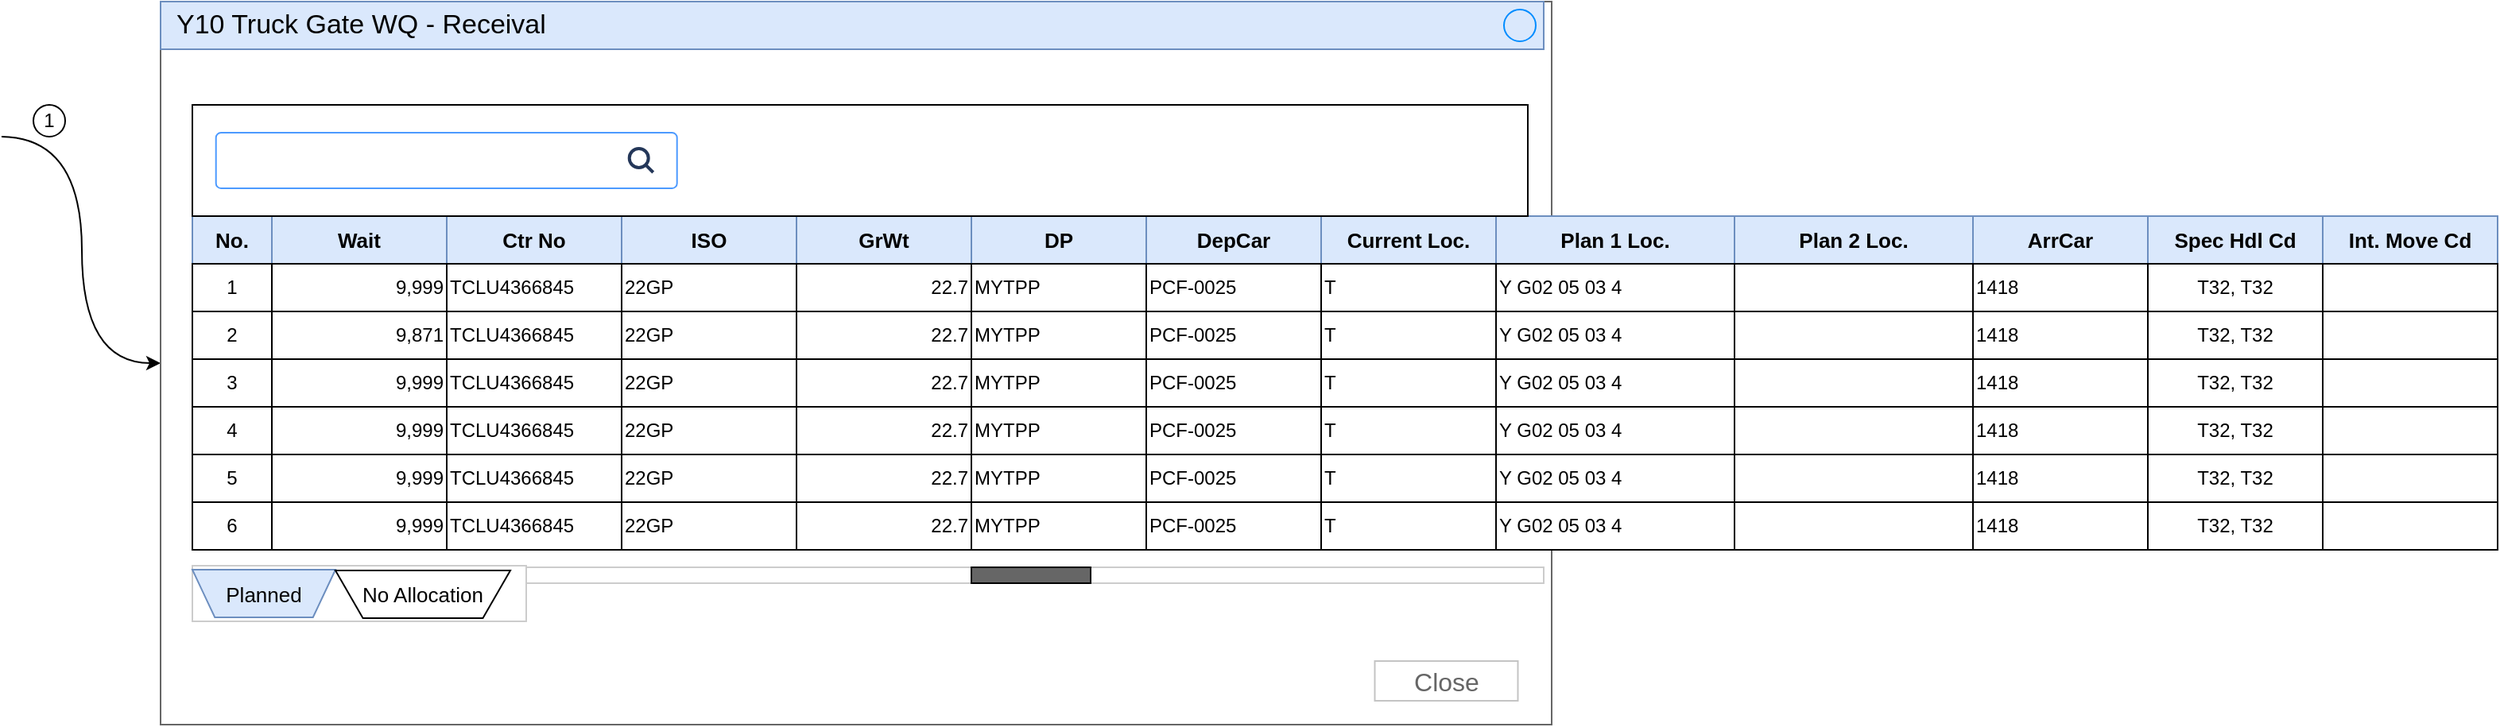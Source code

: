 <mxfile version="11.1.1" type="device"><diagram id="LkZpWyIEUav0fXBfShsk" name="Y10"><mxGraphModel dx="1632" dy="768" grid="1" gridSize="10" guides="1" tooltips="1" connect="1" arrows="1" fold="1" page="1" pageScale="1" pageWidth="850" pageHeight="1100" math="0" shadow="0"><root><mxCell id="0"/><mxCell id="1" parent="0"/><mxCell id="Eb3SteI2Vlx7Jd9rpYE6-1" style="edgeStyle=orthogonalEdgeStyle;rounded=0;orthogonalLoop=1;jettySize=auto;html=1;curved=1;endArrow=none;endFill=0;startArrow=classic;startFill=1;" parent="1" source="5w4GOB08zRiXje1GkZfv-61" edge="1"><mxGeometry relative="1" as="geometry"><mxPoint x="-130" y="120" as="targetPoint"/></mxGeometry></mxCell><mxCell id="5w4GOB08zRiXje1GkZfv-61" value="" style="strokeWidth=1;shadow=0;dashed=0;align=center;html=1;shape=mxgraph.mockup.containers.rrect;rSize=0;strokeColor=#666666;fontColor=#666666;fontSize=17;verticalAlign=top;whiteSpace=wrap;fillColor=#ffffff;spacingTop=32;" parent="1" vertex="1"><mxGeometry x="-30" y="35" width="875" height="455" as="geometry"/></mxCell><mxCell id="5w4GOB08zRiXje1GkZfv-62" value="Y10 Truck Gate WQ - Receival" style="strokeWidth=1;shadow=0;dashed=0;align=center;html=1;shape=mxgraph.mockup.containers.rrect;rSize=0;fontSize=17;strokeColor=#6c8ebf;align=left;spacingLeft=8;fillColor=#dae8fc;resizeWidth=1;" parent="5w4GOB08zRiXje1GkZfv-61" vertex="1"><mxGeometry width="870" height="30" relative="1" as="geometry"/></mxCell><mxCell id="5w4GOB08zRiXje1GkZfv-63" value="" style="shape=ellipse;strokeColor=#008cff;resizable=0;fillColor=none;html=1;" parent="5w4GOB08zRiXje1GkZfv-62" vertex="1"><mxGeometry x="1" y="0.5" width="20" height="20" relative="1" as="geometry"><mxPoint x="-25" y="-10" as="offset"/></mxGeometry></mxCell><mxCell id="5w4GOB08zRiXje1GkZfv-65" value="Close" style="strokeWidth=1;shadow=0;dashed=0;align=center;html=1;shape=mxgraph.mockup.containers.rrect;rSize=0;fontSize=16;fontColor=#666666;strokeColor=#c4c4c4;whiteSpace=wrap;fillColor=none;" parent="5w4GOB08zRiXje1GkZfv-61" vertex="1"><mxGeometry x="0.75" y="1" width="90" height="25" relative="1" as="geometry"><mxPoint x="107.5" y="-40" as="offset"/></mxGeometry></mxCell><mxCell id="5w4GOB08zRiXje1GkZfv-190" value="" style="rounded=0;whiteSpace=wrap;html=1;strokeColor=#CCCCCC;strokeWidth=1;fillColor=none;fontSize=13;fontColor=#000000;align=left;" parent="5w4GOB08zRiXje1GkZfv-61" vertex="1"><mxGeometry x="20" y="355" width="210" height="35" as="geometry"/></mxCell><mxCell id="5w4GOB08zRiXje1GkZfv-191" value="&lt;p style=&quot;line-height: 90%&quot;&gt;Planned&lt;/p&gt;" style="shape=trapezoid;perimeter=trapezoidPerimeter;whiteSpace=wrap;html=1;strokeColor=#6c8ebf;strokeWidth=1;fillColor=#dae8fc;fontSize=13;align=center;rotation=0;direction=west;size=0.157;flipH=0;" parent="5w4GOB08zRiXje1GkZfv-61" vertex="1"><mxGeometry x="20" y="357.5" width="90" height="30" as="geometry"/></mxCell><mxCell id="5w4GOB08zRiXje1GkZfv-192" value="&lt;p style=&quot;line-height: 90%&quot;&gt;No Allocation&lt;/p&gt;" style="shape=trapezoid;perimeter=trapezoidPerimeter;whiteSpace=wrap;html=1;strokeWidth=1;fontSize=13;align=center;rotation=0;direction=west;size=0.157;flipH=0;" parent="5w4GOB08zRiXje1GkZfv-61" vertex="1"><mxGeometry x="110" y="358" width="110" height="30" as="geometry"/></mxCell><mxCell id="5w4GOB08zRiXje1GkZfv-194" value="" style="rounded=0;whiteSpace=wrap;html=1;strokeColor=#CCCCCC;strokeWidth=1;fillColor=none;fontSize=13;fontColor=#000000;align=left;" parent="5w4GOB08zRiXje1GkZfv-61" vertex="1"><mxGeometry x="230" y="356" width="640" height="10" as="geometry"/></mxCell><mxCell id="5w4GOB08zRiXje1GkZfv-195" value="" style="rounded=0;whiteSpace=wrap;html=1;strokeColor=#000000;strokeWidth=1;fillColor=#666666;fontSize=13;fontColor=#000000;align=left;" parent="5w4GOB08zRiXje1GkZfv-61" vertex="1"><mxGeometry x="510" y="356" width="75" height="10" as="geometry"/></mxCell><mxCell id="5w4GOB08zRiXje1GkZfv-68" value="Wait" style="rounded=0;whiteSpace=wrap;html=1;fontStyle=1;fillColor=#dae8fc;strokeColor=#6c8ebf;fontSize=13;" parent="1" vertex="1"><mxGeometry x="40" y="170" width="110" height="30" as="geometry"/></mxCell><mxCell id="5w4GOB08zRiXje1GkZfv-69" value="Ctr No" style="rounded=0;whiteSpace=wrap;html=1;fontStyle=1;fillColor=#dae8fc;strokeColor=#6c8ebf;fontSize=13;" parent="1" vertex="1"><mxGeometry x="150" y="170" width="110" height="30" as="geometry"/></mxCell><mxCell id="5w4GOB08zRiXje1GkZfv-70" value="ISO" style="rounded=0;whiteSpace=wrap;html=1;fontStyle=1;fillColor=#dae8fc;strokeColor=#6c8ebf;fontSize=13;" parent="1" vertex="1"><mxGeometry x="260" y="170" width="110" height="30" as="geometry"/></mxCell><mxCell id="5w4GOB08zRiXje1GkZfv-71" value="GrWt" style="rounded=0;whiteSpace=wrap;html=1;fontStyle=1;fillColor=#dae8fc;strokeColor=#6c8ebf;fontSize=13;" parent="1" vertex="1"><mxGeometry x="370" y="170" width="110" height="30" as="geometry"/></mxCell><mxCell id="5w4GOB08zRiXje1GkZfv-72" value="DP" style="rounded=0;whiteSpace=wrap;html=1;fontStyle=1;fillColor=#dae8fc;strokeColor=#6c8ebf;fontSize=13;" parent="1" vertex="1"><mxGeometry x="480" y="170" width="110" height="30" as="geometry"/></mxCell><mxCell id="5w4GOB08zRiXje1GkZfv-73" value="DepCar" style="rounded=0;whiteSpace=wrap;html=1;fontStyle=1;fillColor=#dae8fc;strokeColor=#6c8ebf;fontSize=13;" parent="1" vertex="1"><mxGeometry x="590" y="170" width="110" height="30" as="geometry"/></mxCell><mxCell id="5w4GOB08zRiXje1GkZfv-74" value="Current Loc." style="rounded=0;whiteSpace=wrap;html=1;fontStyle=1;fillColor=#dae8fc;strokeColor=#6c8ebf;fontSize=13;" parent="1" vertex="1"><mxGeometry x="700" y="170" width="110" height="30" as="geometry"/></mxCell><mxCell id="5w4GOB08zRiXje1GkZfv-75" value="Plan 1 Loc." style="rounded=0;whiteSpace=wrap;html=1;fontStyle=1;fillColor=#dae8fc;strokeColor=#6c8ebf;fontSize=13;" parent="1" vertex="1"><mxGeometry x="810" y="170" width="150" height="30" as="geometry"/></mxCell><mxCell id="5w4GOB08zRiXje1GkZfv-76" value="Plan 2 Loc." style="rounded=0;whiteSpace=wrap;html=1;fontStyle=1;fillColor=#dae8fc;strokeColor=#6c8ebf;fontSize=13;" parent="1" vertex="1"><mxGeometry x="960" y="170" width="150" height="30" as="geometry"/></mxCell><mxCell id="5w4GOB08zRiXje1GkZfv-77" value="ArrCar" style="rounded=0;whiteSpace=wrap;html=1;fontStyle=1;fillColor=#dae8fc;strokeColor=#6c8ebf;fontSize=13;" parent="1" vertex="1"><mxGeometry x="1110" y="170" width="110" height="30" as="geometry"/></mxCell><mxCell id="5w4GOB08zRiXje1GkZfv-78" value="Spec Hdl Cd" style="rounded=0;whiteSpace=wrap;html=1;fontStyle=1;fillColor=#dae8fc;strokeColor=#6c8ebf;fontSize=13;" parent="1" vertex="1"><mxGeometry x="1220" y="170" width="110" height="30" as="geometry"/></mxCell><mxCell id="5w4GOB08zRiXje1GkZfv-79" value="Int. Move Cd" style="rounded=0;whiteSpace=wrap;html=1;fontStyle=1;fillColor=#dae8fc;strokeColor=#6c8ebf;fontSize=13;" parent="1" vertex="1"><mxGeometry x="1330" y="170" width="110" height="30" as="geometry"/></mxCell><mxCell id="5w4GOB08zRiXje1GkZfv-80" value="No." style="rounded=0;whiteSpace=wrap;html=1;fontStyle=1;fillColor=#dae8fc;strokeColor=#6c8ebf;fontSize=13;" parent="1" vertex="1"><mxGeometry x="-10" y="170" width="50" height="30" as="geometry"/></mxCell><mxCell id="5w4GOB08zRiXje1GkZfv-81" value="9,999" style="rounded=0;whiteSpace=wrap;html=1;align=right;" parent="1" vertex="1"><mxGeometry x="40" y="200" width="110" height="30" as="geometry"/></mxCell><mxCell id="5w4GOB08zRiXje1GkZfv-82" value="TCLU4366845" style="rounded=0;whiteSpace=wrap;html=1;align=left;" parent="1" vertex="1"><mxGeometry x="150" y="200" width="110" height="30" as="geometry"/></mxCell><mxCell id="5w4GOB08zRiXje1GkZfv-83" value="22GP" style="rounded=0;whiteSpace=wrap;html=1;align=left;" parent="1" vertex="1"><mxGeometry x="260" y="200" width="110" height="30" as="geometry"/></mxCell><mxCell id="5w4GOB08zRiXje1GkZfv-84" value="22.7" style="rounded=0;whiteSpace=wrap;html=1;align=right;" parent="1" vertex="1"><mxGeometry x="370" y="200" width="110" height="30" as="geometry"/></mxCell><mxCell id="5w4GOB08zRiXje1GkZfv-85" value="MYTPP" style="rounded=0;whiteSpace=wrap;html=1;align=left;" parent="1" vertex="1"><mxGeometry x="480" y="200" width="110" height="30" as="geometry"/></mxCell><mxCell id="5w4GOB08zRiXje1GkZfv-86" value="PCF-0025" style="rounded=0;whiteSpace=wrap;html=1;align=left;" parent="1" vertex="1"><mxGeometry x="590" y="200" width="110" height="30" as="geometry"/></mxCell><mxCell id="5w4GOB08zRiXje1GkZfv-87" value="T" style="rounded=0;whiteSpace=wrap;html=1;align=left;" parent="1" vertex="1"><mxGeometry x="700" y="200" width="110" height="30" as="geometry"/></mxCell><mxCell id="5w4GOB08zRiXje1GkZfv-88" value="Y G02 05 03 4" style="rounded=0;whiteSpace=wrap;html=1;align=left;" parent="1" vertex="1"><mxGeometry x="810" y="200" width="150" height="30" as="geometry"/></mxCell><mxCell id="5w4GOB08zRiXje1GkZfv-89" value="" style="rounded=0;whiteSpace=wrap;html=1;" parent="1" vertex="1"><mxGeometry x="960" y="200" width="150" height="30" as="geometry"/></mxCell><mxCell id="5w4GOB08zRiXje1GkZfv-90" value="1418" style="rounded=0;whiteSpace=wrap;html=1;align=left;" parent="1" vertex="1"><mxGeometry x="1110" y="200" width="110" height="30" as="geometry"/></mxCell><mxCell id="5w4GOB08zRiXje1GkZfv-91" value="T32, T32" style="rounded=0;whiteSpace=wrap;html=1;" parent="1" vertex="1"><mxGeometry x="1220" y="200" width="110" height="30" as="geometry"/></mxCell><mxCell id="5w4GOB08zRiXje1GkZfv-92" value="" style="rounded=0;whiteSpace=wrap;html=1;" parent="1" vertex="1"><mxGeometry x="1330" y="200" width="110" height="30" as="geometry"/></mxCell><mxCell id="5w4GOB08zRiXje1GkZfv-93" value="1" style="rounded=0;whiteSpace=wrap;html=1;" parent="1" vertex="1"><mxGeometry x="-10" y="200" width="50" height="30" as="geometry"/></mxCell><mxCell id="5w4GOB08zRiXje1GkZfv-94" value="&lt;span style=&quot;white-space: normal&quot;&gt;9,871&lt;/span&gt;" style="rounded=0;whiteSpace=wrap;html=1;align=right;" parent="1" vertex="1"><mxGeometry x="40" y="230" width="110" height="30" as="geometry"/></mxCell><mxCell id="5w4GOB08zRiXje1GkZfv-95" value="&lt;span style=&quot;white-space: normal&quot;&gt;TCLU4366845&lt;/span&gt;" style="rounded=0;whiteSpace=wrap;html=1;align=left;" parent="1" vertex="1"><mxGeometry x="150" y="230" width="110" height="30" as="geometry"/></mxCell><mxCell id="5w4GOB08zRiXje1GkZfv-96" value="&lt;span style=&quot;white-space: normal&quot;&gt;22GP&lt;/span&gt;" style="rounded=0;whiteSpace=wrap;html=1;align=left;" parent="1" vertex="1"><mxGeometry x="260" y="230" width="110" height="30" as="geometry"/></mxCell><mxCell id="5w4GOB08zRiXje1GkZfv-97" value="&lt;span style=&quot;white-space: normal;&quot;&gt;22.7&lt;/span&gt;" style="rounded=0;whiteSpace=wrap;html=1;align=right;" parent="1" vertex="1"><mxGeometry x="370" y="230" width="110" height="30" as="geometry"/></mxCell><mxCell id="5w4GOB08zRiXje1GkZfv-98" value="&lt;span style=&quot;white-space: normal;&quot;&gt;MYTPP&lt;/span&gt;" style="rounded=0;whiteSpace=wrap;html=1;align=left;" parent="1" vertex="1"><mxGeometry x="480" y="230" width="110" height="30" as="geometry"/></mxCell><mxCell id="5w4GOB08zRiXje1GkZfv-99" value="&lt;span style=&quot;white-space: normal;&quot;&gt;PCF-0025&lt;/span&gt;" style="rounded=0;whiteSpace=wrap;html=1;align=left;" parent="1" vertex="1"><mxGeometry x="590" y="230" width="110" height="30" as="geometry"/></mxCell><mxCell id="5w4GOB08zRiXje1GkZfv-100" value="&lt;span style=&quot;white-space: normal;&quot;&gt;T&lt;/span&gt;" style="rounded=0;whiteSpace=wrap;html=1;align=left;" parent="1" vertex="1"><mxGeometry x="700" y="230" width="110" height="30" as="geometry"/></mxCell><mxCell id="5w4GOB08zRiXje1GkZfv-101" value="&lt;span style=&quot;white-space: normal;&quot;&gt;Y G02 05 03 4&lt;/span&gt;" style="rounded=0;whiteSpace=wrap;html=1;align=left;" parent="1" vertex="1"><mxGeometry x="810" y="230" width="150" height="30" as="geometry"/></mxCell><mxCell id="5w4GOB08zRiXje1GkZfv-102" value="" style="rounded=0;whiteSpace=wrap;html=1;" parent="1" vertex="1"><mxGeometry x="960" y="230" width="150" height="30" as="geometry"/></mxCell><mxCell id="5w4GOB08zRiXje1GkZfv-103" value="&lt;span style=&quot;white-space: normal;&quot;&gt;1418&lt;/span&gt;" style="rounded=0;whiteSpace=wrap;html=1;align=left;" parent="1" vertex="1"><mxGeometry x="1110" y="230" width="110" height="30" as="geometry"/></mxCell><mxCell id="5w4GOB08zRiXje1GkZfv-104" value="&lt;span style=&quot;white-space: normal&quot;&gt;T32, T32&lt;/span&gt;" style="rounded=0;whiteSpace=wrap;html=1;" parent="1" vertex="1"><mxGeometry x="1220" y="230" width="110" height="30" as="geometry"/></mxCell><mxCell id="5w4GOB08zRiXje1GkZfv-105" value="" style="rounded=0;whiteSpace=wrap;html=1;" parent="1" vertex="1"><mxGeometry x="1330" y="230" width="110" height="30" as="geometry"/></mxCell><mxCell id="5w4GOB08zRiXje1GkZfv-106" value="2" style="rounded=0;whiteSpace=wrap;html=1;" parent="1" vertex="1"><mxGeometry x="-10" y="230" width="50" height="30" as="geometry"/></mxCell><mxCell id="5w4GOB08zRiXje1GkZfv-107" value="&lt;span style=&quot;white-space: normal&quot;&gt;9,999&lt;/span&gt;" style="rounded=0;whiteSpace=wrap;html=1;align=right;" parent="1" vertex="1"><mxGeometry x="40" y="260" width="110" height="30" as="geometry"/></mxCell><mxCell id="5w4GOB08zRiXje1GkZfv-108" value="&lt;span style=&quot;white-space: normal&quot;&gt;TCLU4366845&lt;/span&gt;" style="rounded=0;whiteSpace=wrap;html=1;align=left;" parent="1" vertex="1"><mxGeometry x="150" y="260" width="110" height="30" as="geometry"/></mxCell><mxCell id="5w4GOB08zRiXje1GkZfv-109" value="&lt;span style=&quot;white-space: normal&quot;&gt;22GP&lt;/span&gt;" style="rounded=0;whiteSpace=wrap;html=1;align=left;" parent="1" vertex="1"><mxGeometry x="260" y="260" width="110" height="30" as="geometry"/></mxCell><mxCell id="5w4GOB08zRiXje1GkZfv-110" value="&lt;span style=&quot;white-space: normal;&quot;&gt;22.7&lt;/span&gt;" style="rounded=0;whiteSpace=wrap;html=1;align=right;" parent="1" vertex="1"><mxGeometry x="370" y="260" width="110" height="30" as="geometry"/></mxCell><mxCell id="5w4GOB08zRiXje1GkZfv-111" value="&lt;span style=&quot;white-space: normal;&quot;&gt;MYTPP&lt;/span&gt;" style="rounded=0;whiteSpace=wrap;html=1;align=left;" parent="1" vertex="1"><mxGeometry x="480" y="260" width="110" height="30" as="geometry"/></mxCell><mxCell id="5w4GOB08zRiXje1GkZfv-112" value="&lt;span style=&quot;white-space: normal;&quot;&gt;PCF-0025&lt;/span&gt;" style="rounded=0;whiteSpace=wrap;html=1;align=left;" parent="1" vertex="1"><mxGeometry x="590" y="260" width="110" height="30" as="geometry"/></mxCell><mxCell id="5w4GOB08zRiXje1GkZfv-113" value="&lt;span style=&quot;white-space: normal;&quot;&gt;T&lt;/span&gt;" style="rounded=0;whiteSpace=wrap;html=1;align=left;" parent="1" vertex="1"><mxGeometry x="700" y="260" width="110" height="30" as="geometry"/></mxCell><mxCell id="5w4GOB08zRiXje1GkZfv-114" value="&lt;span style=&quot;white-space: normal;&quot;&gt;Y G02 05 03 4&lt;/span&gt;" style="rounded=0;whiteSpace=wrap;html=1;align=left;" parent="1" vertex="1"><mxGeometry x="810" y="260" width="150" height="30" as="geometry"/></mxCell><mxCell id="5w4GOB08zRiXje1GkZfv-115" value="" style="rounded=0;whiteSpace=wrap;html=1;" parent="1" vertex="1"><mxGeometry x="960" y="260" width="150" height="30" as="geometry"/></mxCell><mxCell id="5w4GOB08zRiXje1GkZfv-116" value="&lt;span style=&quot;white-space: normal;&quot;&gt;1418&lt;/span&gt;" style="rounded=0;whiteSpace=wrap;html=1;align=left;" parent="1" vertex="1"><mxGeometry x="1110" y="260" width="110" height="30" as="geometry"/></mxCell><mxCell id="5w4GOB08zRiXje1GkZfv-117" value="&lt;span style=&quot;white-space: normal&quot;&gt;T32, T32&lt;/span&gt;" style="rounded=0;whiteSpace=wrap;html=1;" parent="1" vertex="1"><mxGeometry x="1220" y="260" width="110" height="30" as="geometry"/></mxCell><mxCell id="5w4GOB08zRiXje1GkZfv-118" value="" style="rounded=0;whiteSpace=wrap;html=1;" parent="1" vertex="1"><mxGeometry x="1330" y="260" width="110" height="30" as="geometry"/></mxCell><mxCell id="5w4GOB08zRiXje1GkZfv-119" value="3" style="rounded=0;whiteSpace=wrap;html=1;" parent="1" vertex="1"><mxGeometry x="-10" y="260" width="50" height="30" as="geometry"/></mxCell><mxCell id="5w4GOB08zRiXje1GkZfv-120" value="&lt;span style=&quot;white-space: normal&quot;&gt;9,999&lt;/span&gt;" style="rounded=0;whiteSpace=wrap;html=1;align=right;" parent="1" vertex="1"><mxGeometry x="40" y="290" width="110" height="30" as="geometry"/></mxCell><mxCell id="5w4GOB08zRiXje1GkZfv-121" value="&lt;span style=&quot;white-space: normal&quot;&gt;TCLU4366845&lt;/span&gt;" style="rounded=0;whiteSpace=wrap;html=1;align=left;" parent="1" vertex="1"><mxGeometry x="150" y="290" width="110" height="30" as="geometry"/></mxCell><mxCell id="5w4GOB08zRiXje1GkZfv-122" value="&lt;span style=&quot;white-space: normal&quot;&gt;22GP&lt;/span&gt;" style="rounded=0;whiteSpace=wrap;html=1;align=left;" parent="1" vertex="1"><mxGeometry x="260" y="290" width="110" height="30" as="geometry"/></mxCell><mxCell id="5w4GOB08zRiXje1GkZfv-123" value="&lt;span style=&quot;white-space: normal;&quot;&gt;22.7&lt;/span&gt;" style="rounded=0;whiteSpace=wrap;html=1;align=right;" parent="1" vertex="1"><mxGeometry x="370" y="290" width="110" height="30" as="geometry"/></mxCell><mxCell id="5w4GOB08zRiXje1GkZfv-124" value="&lt;span style=&quot;white-space: normal;&quot;&gt;MYTPP&lt;/span&gt;" style="rounded=0;whiteSpace=wrap;html=1;align=left;" parent="1" vertex="1"><mxGeometry x="480" y="290" width="110" height="30" as="geometry"/></mxCell><mxCell id="5w4GOB08zRiXje1GkZfv-125" value="&lt;span style=&quot;white-space: normal;&quot;&gt;PCF-0025&lt;/span&gt;" style="rounded=0;whiteSpace=wrap;html=1;align=left;" parent="1" vertex="1"><mxGeometry x="590" y="290" width="110" height="30" as="geometry"/></mxCell><mxCell id="5w4GOB08zRiXje1GkZfv-126" value="&lt;span style=&quot;white-space: normal;&quot;&gt;T&lt;/span&gt;" style="rounded=0;whiteSpace=wrap;html=1;align=left;" parent="1" vertex="1"><mxGeometry x="700" y="290" width="110" height="30" as="geometry"/></mxCell><mxCell id="5w4GOB08zRiXje1GkZfv-127" value="&lt;span style=&quot;white-space: normal;&quot;&gt;Y G02 05 03 4&lt;/span&gt;" style="rounded=0;whiteSpace=wrap;html=1;align=left;" parent="1" vertex="1"><mxGeometry x="810" y="290" width="150" height="30" as="geometry"/></mxCell><mxCell id="5w4GOB08zRiXje1GkZfv-128" value="" style="rounded=0;whiteSpace=wrap;html=1;" parent="1" vertex="1"><mxGeometry x="960" y="290" width="150" height="30" as="geometry"/></mxCell><mxCell id="5w4GOB08zRiXje1GkZfv-129" value="&lt;span style=&quot;white-space: normal;&quot;&gt;1418&lt;/span&gt;" style="rounded=0;whiteSpace=wrap;html=1;align=left;" parent="1" vertex="1"><mxGeometry x="1110" y="290" width="110" height="30" as="geometry"/></mxCell><mxCell id="5w4GOB08zRiXje1GkZfv-130" value="&lt;span style=&quot;white-space: normal&quot;&gt;T32, T32&lt;/span&gt;" style="rounded=0;whiteSpace=wrap;html=1;" parent="1" vertex="1"><mxGeometry x="1220" y="290" width="110" height="30" as="geometry"/></mxCell><mxCell id="5w4GOB08zRiXje1GkZfv-131" value="" style="rounded=0;whiteSpace=wrap;html=1;" parent="1" vertex="1"><mxGeometry x="1330" y="290" width="110" height="30" as="geometry"/></mxCell><mxCell id="5w4GOB08zRiXje1GkZfv-132" value="4" style="rounded=0;whiteSpace=wrap;html=1;" parent="1" vertex="1"><mxGeometry x="-10" y="290" width="50" height="30" as="geometry"/></mxCell><mxCell id="5w4GOB08zRiXje1GkZfv-133" value="&lt;span style=&quot;white-space: normal&quot;&gt;9,999&lt;/span&gt;" style="rounded=0;whiteSpace=wrap;html=1;align=right;" parent="1" vertex="1"><mxGeometry x="40" y="320" width="110" height="30" as="geometry"/></mxCell><mxCell id="5w4GOB08zRiXje1GkZfv-134" value="&lt;span style=&quot;white-space: normal&quot;&gt;TCLU4366845&lt;/span&gt;" style="rounded=0;whiteSpace=wrap;html=1;align=left;" parent="1" vertex="1"><mxGeometry x="150" y="320" width="110" height="30" as="geometry"/></mxCell><mxCell id="5w4GOB08zRiXje1GkZfv-135" value="&lt;span style=&quot;white-space: normal&quot;&gt;22GP&lt;/span&gt;" style="rounded=0;whiteSpace=wrap;html=1;align=left;" parent="1" vertex="1"><mxGeometry x="260" y="320" width="110" height="30" as="geometry"/></mxCell><mxCell id="5w4GOB08zRiXje1GkZfv-136" value="&lt;span style=&quot;white-space: normal;&quot;&gt;22.7&lt;/span&gt;" style="rounded=0;whiteSpace=wrap;html=1;align=right;" parent="1" vertex="1"><mxGeometry x="370" y="320" width="110" height="30" as="geometry"/></mxCell><mxCell id="5w4GOB08zRiXje1GkZfv-137" value="&lt;span style=&quot;white-space: normal;&quot;&gt;MYTPP&lt;/span&gt;" style="rounded=0;whiteSpace=wrap;html=1;align=left;" parent="1" vertex="1"><mxGeometry x="480" y="320" width="110" height="30" as="geometry"/></mxCell><mxCell id="5w4GOB08zRiXje1GkZfv-138" value="&lt;span style=&quot;white-space: normal;&quot;&gt;PCF-0025&lt;/span&gt;" style="rounded=0;whiteSpace=wrap;html=1;align=left;" parent="1" vertex="1"><mxGeometry x="590" y="320" width="110" height="30" as="geometry"/></mxCell><mxCell id="5w4GOB08zRiXje1GkZfv-139" value="&lt;span style=&quot;white-space: normal;&quot;&gt;T&lt;/span&gt;" style="rounded=0;whiteSpace=wrap;html=1;align=left;" parent="1" vertex="1"><mxGeometry x="700" y="320" width="110" height="30" as="geometry"/></mxCell><mxCell id="5w4GOB08zRiXje1GkZfv-140" value="&lt;span style=&quot;white-space: normal;&quot;&gt;Y G02 05 03 4&lt;/span&gt;" style="rounded=0;whiteSpace=wrap;html=1;align=left;" parent="1" vertex="1"><mxGeometry x="810" y="320" width="150" height="30" as="geometry"/></mxCell><mxCell id="5w4GOB08zRiXje1GkZfv-141" value="" style="rounded=0;whiteSpace=wrap;html=1;" parent="1" vertex="1"><mxGeometry x="960" y="320" width="150" height="30" as="geometry"/></mxCell><mxCell id="5w4GOB08zRiXje1GkZfv-142" value="&lt;span style=&quot;white-space: normal;&quot;&gt;1418&lt;/span&gt;" style="rounded=0;whiteSpace=wrap;html=1;align=left;" parent="1" vertex="1"><mxGeometry x="1110" y="320" width="110" height="30" as="geometry"/></mxCell><mxCell id="5w4GOB08zRiXje1GkZfv-143" value="&lt;span style=&quot;white-space: normal&quot;&gt;T32, T32&lt;/span&gt;" style="rounded=0;whiteSpace=wrap;html=1;" parent="1" vertex="1"><mxGeometry x="1220" y="320" width="110" height="30" as="geometry"/></mxCell><mxCell id="5w4GOB08zRiXje1GkZfv-144" value="" style="rounded=0;whiteSpace=wrap;html=1;" parent="1" vertex="1"><mxGeometry x="1330" y="320" width="110" height="30" as="geometry"/></mxCell><mxCell id="5w4GOB08zRiXje1GkZfv-145" value="5" style="rounded=0;whiteSpace=wrap;html=1;" parent="1" vertex="1"><mxGeometry x="-10" y="320" width="50" height="30" as="geometry"/></mxCell><mxCell id="5w4GOB08zRiXje1GkZfv-146" value="&lt;span style=&quot;white-space: normal&quot;&gt;9,999&lt;/span&gt;" style="rounded=0;whiteSpace=wrap;html=1;align=right;" parent="1" vertex="1"><mxGeometry x="40" y="350" width="110" height="30" as="geometry"/></mxCell><mxCell id="5w4GOB08zRiXje1GkZfv-147" value="&lt;span style=&quot;white-space: normal&quot;&gt;TCLU4366845&lt;/span&gt;" style="rounded=0;whiteSpace=wrap;html=1;align=left;" parent="1" vertex="1"><mxGeometry x="150" y="350" width="110" height="30" as="geometry"/></mxCell><mxCell id="5w4GOB08zRiXje1GkZfv-148" value="&lt;span style=&quot;white-space: normal&quot;&gt;22GP&lt;/span&gt;" style="rounded=0;whiteSpace=wrap;html=1;align=left;" parent="1" vertex="1"><mxGeometry x="260" y="350" width="110" height="30" as="geometry"/></mxCell><mxCell id="5w4GOB08zRiXje1GkZfv-149" value="&lt;span style=&quot;white-space: normal;&quot;&gt;22.7&lt;/span&gt;" style="rounded=0;whiteSpace=wrap;html=1;align=right;" parent="1" vertex="1"><mxGeometry x="370" y="350" width="110" height="30" as="geometry"/></mxCell><mxCell id="5w4GOB08zRiXje1GkZfv-150" value="&lt;span style=&quot;white-space: normal;&quot;&gt;MYTPP&lt;/span&gt;" style="rounded=0;whiteSpace=wrap;html=1;align=left;" parent="1" vertex="1"><mxGeometry x="480" y="350" width="110" height="30" as="geometry"/></mxCell><mxCell id="5w4GOB08zRiXje1GkZfv-151" value="&lt;span style=&quot;white-space: normal;&quot;&gt;PCF-0025&lt;/span&gt;" style="rounded=0;whiteSpace=wrap;html=1;align=left;" parent="1" vertex="1"><mxGeometry x="590" y="350" width="110" height="30" as="geometry"/></mxCell><mxCell id="5w4GOB08zRiXje1GkZfv-152" value="&lt;span style=&quot;white-space: normal;&quot;&gt;T&lt;/span&gt;" style="rounded=0;whiteSpace=wrap;html=1;align=left;" parent="1" vertex="1"><mxGeometry x="700" y="350" width="110" height="30" as="geometry"/></mxCell><mxCell id="5w4GOB08zRiXje1GkZfv-153" value="&lt;span style=&quot;white-space: normal;&quot;&gt;Y G02 05 03 4&lt;/span&gt;" style="rounded=0;whiteSpace=wrap;html=1;align=left;" parent="1" vertex="1"><mxGeometry x="810" y="350" width="150" height="30" as="geometry"/></mxCell><mxCell id="5w4GOB08zRiXje1GkZfv-154" value="" style="rounded=0;whiteSpace=wrap;html=1;" parent="1" vertex="1"><mxGeometry x="960" y="350" width="150" height="30" as="geometry"/></mxCell><mxCell id="5w4GOB08zRiXje1GkZfv-155" value="&lt;span style=&quot;white-space: normal;&quot;&gt;1418&lt;/span&gt;" style="rounded=0;whiteSpace=wrap;html=1;align=left;" parent="1" vertex="1"><mxGeometry x="1110" y="350" width="110" height="30" as="geometry"/></mxCell><mxCell id="5w4GOB08zRiXje1GkZfv-156" value="&lt;span style=&quot;white-space: normal&quot;&gt;T32, T32&lt;/span&gt;" style="rounded=0;whiteSpace=wrap;html=1;" parent="1" vertex="1"><mxGeometry x="1220" y="350" width="110" height="30" as="geometry"/></mxCell><mxCell id="5w4GOB08zRiXje1GkZfv-157" value="" style="rounded=0;whiteSpace=wrap;html=1;" parent="1" vertex="1"><mxGeometry x="1330" y="350" width="110" height="30" as="geometry"/></mxCell><mxCell id="5w4GOB08zRiXje1GkZfv-158" value="6" style="rounded=0;whiteSpace=wrap;html=1;" parent="1" vertex="1"><mxGeometry x="-10" y="350" width="50" height="30" as="geometry"/></mxCell><mxCell id="5w4GOB08zRiXje1GkZfv-160" value="" style="rounded=0;whiteSpace=wrap;html=1;fontSize=13;align=left;" parent="1" vertex="1"><mxGeometry x="-10" y="100" width="840" height="70" as="geometry"/></mxCell><mxCell id="5w4GOB08zRiXje1GkZfv-179" value="" style="rounded=1;arcSize=9;fillColor=none;strokeColor=#4C9AFF;html=1;strokeWidth=1;" parent="1" vertex="1"><mxGeometry x="4.853" y="117.5" width="290" height="35" as="geometry"><mxPoint x="25" y="50" as="offset"/></mxGeometry></mxCell><mxCell id="5w4GOB08zRiXje1GkZfv-180" value="" style="shape=mxgraph.ios7.icons.looking_glass;fillColor=none;strokeColor=#243759;html=1;strokeWidth=2" parent="5w4GOB08zRiXje1GkZfv-179" vertex="1"><mxGeometry x="1" y="0.5" width="15" height="15" relative="1" as="geometry"><mxPoint x="-30" y="-7.5" as="offset"/></mxGeometry></mxCell><mxCell id="Eb3SteI2Vlx7Jd9rpYE6-3" value="1" style="ellipse;whiteSpace=wrap;html=1;aspect=fixed;" parent="1" vertex="1"><mxGeometry x="-110" y="100" width="20" height="20" as="geometry"/></mxCell></root></mxGraphModel></diagram><diagram id="YCDmnyNF7AUmb6idQWZE" name="Y20"><mxGraphModel dx="1632" dy="768" grid="1" gridSize="10" guides="1" tooltips="1" connect="1" arrows="1" fold="1" page="1" pageScale="1" pageWidth="850" pageHeight="1100" math="0" shadow="0"><root><mxCell id="bKARsCcfESCC_RWRmPj9-0"/><mxCell id="bKARsCcfESCC_RWRmPj9-1" parent="bKARsCcfESCC_RWRmPj9-0"/><mxCell id="EfDGxN0GM7kP_vIvMWUc-0" style="edgeStyle=orthogonalEdgeStyle;rounded=0;orthogonalLoop=1;jettySize=auto;html=1;curved=1;startArrow=classic;startFill=1;endArrow=none;endFill=0;" parent="bKARsCcfESCC_RWRmPj9-1" source="Wf9PkOM4dksEWo4x9FdT-0" edge="1"><mxGeometry relative="1" as="geometry"><mxPoint x="-140" y="180" as="targetPoint"/></mxGeometry></mxCell><mxCell id="Wf9PkOM4dksEWo4x9FdT-0" value="" style="strokeWidth=1;shadow=0;dashed=0;align=center;html=1;shape=mxgraph.mockup.containers.rrect;rSize=0;strokeColor=#666666;fontColor=#666666;fontSize=17;verticalAlign=top;whiteSpace=wrap;fillColor=#ffffff;spacingTop=32;" parent="bKARsCcfESCC_RWRmPj9-1" vertex="1"><mxGeometry x="-30" y="35" width="875" height="425" as="geometry"/></mxCell><mxCell id="Wf9PkOM4dksEWo4x9FdT-1" value="Y20 Truck Gate WQ - Delivery" style="strokeWidth=1;shadow=0;dashed=0;align=center;html=1;shape=mxgraph.mockup.containers.rrect;rSize=0;fontSize=17;strokeColor=#6c8ebf;align=left;spacingLeft=8;fillColor=#dae8fc;resizeWidth=1;" parent="Wf9PkOM4dksEWo4x9FdT-0" vertex="1"><mxGeometry width="870" height="30" relative="1" as="geometry"/></mxCell><mxCell id="Wf9PkOM4dksEWo4x9FdT-2" value="" style="shape=ellipse;strokeColor=#008cff;resizable=0;fillColor=none;html=1;" parent="Wf9PkOM4dksEWo4x9FdT-1" vertex="1"><mxGeometry x="1" y="0.5" width="20" height="20" relative="1" as="geometry"><mxPoint x="-25" y="-10" as="offset"/></mxGeometry></mxCell><mxCell id="Wf9PkOM4dksEWo4x9FdT-3" value="Close" style="strokeWidth=1;shadow=0;dashed=0;align=center;html=1;shape=mxgraph.mockup.containers.rrect;rSize=0;fontSize=16;fontColor=#666666;strokeColor=#c4c4c4;whiteSpace=wrap;fillColor=none;" parent="Wf9PkOM4dksEWo4x9FdT-0" vertex="1"><mxGeometry x="0.75" y="1" width="90" height="25" relative="1" as="geometry"><mxPoint x="107.5" y="-40" as="offset"/></mxGeometry></mxCell><mxCell id="Wf9PkOM4dksEWo4x9FdT-8" value="" style="rounded=0;whiteSpace=wrap;html=1;strokeColor=#CCCCCC;strokeWidth=1;fillColor=none;fontSize=13;fontColor=#000000;align=left;" parent="Wf9PkOM4dksEWo4x9FdT-0" vertex="1"><mxGeometry x="20" y="356" width="850" height="10" as="geometry"/></mxCell><mxCell id="Wf9PkOM4dksEWo4x9FdT-9" value="" style="rounded=0;whiteSpace=wrap;html=1;strokeColor=#000000;strokeWidth=1;fillColor=#666666;fontSize=13;fontColor=#000000;align=left;" parent="Wf9PkOM4dksEWo4x9FdT-0" vertex="1"><mxGeometry x="510" y="356" width="75" height="10" as="geometry"/></mxCell><mxCell id="Wf9PkOM4dksEWo4x9FdT-16" value="Current Loc." style="rounded=0;whiteSpace=wrap;html=1;fontStyle=1;fillColor=#dae8fc;strokeColor=#6c8ebf;fontSize=13;" parent="Wf9PkOM4dksEWo4x9FdT-0" vertex="1"><mxGeometry x="620" y="135" width="110" height="30" as="geometry"/></mxCell><mxCell id="Wf9PkOM4dksEWo4x9FdT-29" value="Y G02 05 03 4" style="rounded=0;whiteSpace=wrap;html=1;align=left;" parent="Wf9PkOM4dksEWo4x9FdT-0" vertex="1"><mxGeometry x="620" y="165" width="110" height="30" as="geometry"/></mxCell><mxCell id="Wf9PkOM4dksEWo4x9FdT-42" value="Y G02 05 03 4" style="rounded=0;whiteSpace=wrap;html=1;align=left;" parent="Wf9PkOM4dksEWo4x9FdT-0" vertex="1"><mxGeometry x="620" y="195" width="110" height="30" as="geometry"/></mxCell><mxCell id="Wf9PkOM4dksEWo4x9FdT-55" value="Y G02 05 03 4" style="rounded=0;whiteSpace=wrap;html=1;align=left;" parent="Wf9PkOM4dksEWo4x9FdT-0" vertex="1"><mxGeometry x="620" y="225" width="110" height="30" as="geometry"/></mxCell><mxCell id="Wf9PkOM4dksEWo4x9FdT-68" value="Y G02 05 03 4" style="rounded=0;whiteSpace=wrap;html=1;align=left;" parent="Wf9PkOM4dksEWo4x9FdT-0" vertex="1"><mxGeometry x="620" y="255" width="110" height="30" as="geometry"/></mxCell><mxCell id="Wf9PkOM4dksEWo4x9FdT-81" value="Y G02 05 03 4" style="rounded=0;whiteSpace=wrap;html=1;align=left;" parent="Wf9PkOM4dksEWo4x9FdT-0" vertex="1"><mxGeometry x="620" y="285" width="110" height="30" as="geometry"/></mxCell><mxCell id="Wf9PkOM4dksEWo4x9FdT-94" value="Y G02 05 03 4" style="rounded=0;whiteSpace=wrap;html=1;align=left;" parent="Wf9PkOM4dksEWo4x9FdT-0" vertex="1"><mxGeometry x="620" y="315" width="110" height="30" as="geometry"/></mxCell><mxCell id="Wf9PkOM4dksEWo4x9FdT-19" value="ArrCar" style="rounded=0;whiteSpace=wrap;html=1;fontStyle=1;fillColor=#dae8fc;strokeColor=#6c8ebf;fontSize=13;" parent="Wf9PkOM4dksEWo4x9FdT-0" vertex="1"><mxGeometry x="730" y="135" width="110" height="30" as="geometry"/></mxCell><mxCell id="Wf9PkOM4dksEWo4x9FdT-32" value="1418" style="rounded=0;whiteSpace=wrap;html=1;align=left;" parent="Wf9PkOM4dksEWo4x9FdT-0" vertex="1"><mxGeometry x="730" y="165" width="110" height="30" as="geometry"/></mxCell><mxCell id="Wf9PkOM4dksEWo4x9FdT-45" value="&lt;span style=&quot;white-space: normal;&quot;&gt;1418&lt;/span&gt;" style="rounded=0;whiteSpace=wrap;html=1;align=left;" parent="Wf9PkOM4dksEWo4x9FdT-0" vertex="1"><mxGeometry x="730" y="195" width="110" height="30" as="geometry"/></mxCell><mxCell id="Wf9PkOM4dksEWo4x9FdT-58" value="&lt;span style=&quot;white-space: normal;&quot;&gt;1418&lt;/span&gt;" style="rounded=0;whiteSpace=wrap;html=1;align=left;" parent="Wf9PkOM4dksEWo4x9FdT-0" vertex="1"><mxGeometry x="730" y="225" width="110" height="30" as="geometry"/></mxCell><mxCell id="Wf9PkOM4dksEWo4x9FdT-71" value="&lt;span style=&quot;white-space: normal;&quot;&gt;1418&lt;/span&gt;" style="rounded=0;whiteSpace=wrap;html=1;align=left;" parent="Wf9PkOM4dksEWo4x9FdT-0" vertex="1"><mxGeometry x="730" y="255" width="110" height="30" as="geometry"/></mxCell><mxCell id="Wf9PkOM4dksEWo4x9FdT-84" value="&lt;span style=&quot;white-space: normal;&quot;&gt;1418&lt;/span&gt;" style="rounded=0;whiteSpace=wrap;html=1;align=left;" parent="Wf9PkOM4dksEWo4x9FdT-0" vertex="1"><mxGeometry x="730" y="285" width="110" height="30" as="geometry"/></mxCell><mxCell id="Wf9PkOM4dksEWo4x9FdT-97" value="&lt;span style=&quot;white-space: normal;&quot;&gt;1418&lt;/span&gt;" style="rounded=0;whiteSpace=wrap;html=1;align=left;" parent="Wf9PkOM4dksEWo4x9FdT-0" vertex="1"><mxGeometry x="730" y="315" width="110" height="30" as="geometry"/></mxCell><mxCell id="Wf9PkOM4dksEWo4x9FdT-10" value="Wait" style="rounded=0;whiteSpace=wrap;html=1;fontStyle=1;fillColor=#dae8fc;strokeColor=#6c8ebf;fontSize=13;" parent="bKARsCcfESCC_RWRmPj9-1" vertex="1"><mxGeometry x="40" y="170" width="110" height="30" as="geometry"/></mxCell><mxCell id="Wf9PkOM4dksEWo4x9FdT-11" value="Ctr No" style="rounded=0;whiteSpace=wrap;html=1;fontStyle=1;fillColor=#dae8fc;strokeColor=#6c8ebf;fontSize=13;" parent="bKARsCcfESCC_RWRmPj9-1" vertex="1"><mxGeometry x="150" y="170" width="110" height="30" as="geometry"/></mxCell><mxCell id="Wf9PkOM4dksEWo4x9FdT-12" value="ISO" style="rounded=0;whiteSpace=wrap;html=1;fontStyle=1;fillColor=#dae8fc;strokeColor=#6c8ebf;fontSize=13;" parent="bKARsCcfESCC_RWRmPj9-1" vertex="1"><mxGeometry x="260" y="170" width="110" height="30" as="geometry"/></mxCell><mxCell id="Wf9PkOM4dksEWo4x9FdT-13" value="GrWt" style="rounded=0;whiteSpace=wrap;html=1;fontStyle=1;fillColor=#dae8fc;strokeColor=#6c8ebf;fontSize=13;" parent="bKARsCcfESCC_RWRmPj9-1" vertex="1"><mxGeometry x="370" y="170" width="110" height="30" as="geometry"/></mxCell><mxCell id="Wf9PkOM4dksEWo4x9FdT-14" value="DP" style="rounded=0;whiteSpace=wrap;html=1;fontStyle=1;fillColor=#dae8fc;strokeColor=#6c8ebf;fontSize=13;" parent="bKARsCcfESCC_RWRmPj9-1" vertex="1"><mxGeometry x="480" y="170" width="110" height="30" as="geometry"/></mxCell><mxCell id="Wf9PkOM4dksEWo4x9FdT-15" value="DepCar" style="rounded=0;whiteSpace=wrap;html=1;fontStyle=1;fillColor=#dae8fc;strokeColor=#6c8ebf;fontSize=13;" parent="bKARsCcfESCC_RWRmPj9-1" vertex="1"><mxGeometry x="810" y="170" width="110" height="30" as="geometry"/></mxCell><mxCell id="Wf9PkOM4dksEWo4x9FdT-20" value="Plan 1 Loc." style="rounded=0;whiteSpace=wrap;html=1;fontStyle=1;fillColor=#dae8fc;strokeColor=#6c8ebf;fontSize=13;" parent="bKARsCcfESCC_RWRmPj9-1" vertex="1"><mxGeometry x="920" y="170" width="110" height="30" as="geometry"/></mxCell><mxCell id="Wf9PkOM4dksEWo4x9FdT-22" value="No." style="rounded=0;whiteSpace=wrap;html=1;fontStyle=1;fillColor=#dae8fc;strokeColor=#6c8ebf;fontSize=13;" parent="bKARsCcfESCC_RWRmPj9-1" vertex="1"><mxGeometry x="-10" y="170" width="50" height="30" as="geometry"/></mxCell><mxCell id="Wf9PkOM4dksEWo4x9FdT-23" value="9,999" style="rounded=0;whiteSpace=wrap;html=1;align=right;" parent="bKARsCcfESCC_RWRmPj9-1" vertex="1"><mxGeometry x="40" y="200" width="110" height="30" as="geometry"/></mxCell><mxCell id="Wf9PkOM4dksEWo4x9FdT-24" value="TCLU4366845" style="rounded=0;whiteSpace=wrap;html=1;align=left;" parent="bKARsCcfESCC_RWRmPj9-1" vertex="1"><mxGeometry x="150" y="200" width="110" height="30" as="geometry"/></mxCell><mxCell id="Wf9PkOM4dksEWo4x9FdT-25" value="22GP" style="rounded=0;whiteSpace=wrap;html=1;align=left;" parent="bKARsCcfESCC_RWRmPj9-1" vertex="1"><mxGeometry x="260" y="200" width="110" height="30" as="geometry"/></mxCell><mxCell id="Wf9PkOM4dksEWo4x9FdT-26" value="22.7" style="rounded=0;whiteSpace=wrap;html=1;align=right;" parent="bKARsCcfESCC_RWRmPj9-1" vertex="1"><mxGeometry x="370" y="200" width="110" height="30" as="geometry"/></mxCell><mxCell id="Wf9PkOM4dksEWo4x9FdT-27" value="MYTPP" style="rounded=0;whiteSpace=wrap;html=1;align=left;" parent="bKARsCcfESCC_RWRmPj9-1" vertex="1"><mxGeometry x="480" y="200" width="110" height="30" as="geometry"/></mxCell><mxCell id="Wf9PkOM4dksEWo4x9FdT-28" value="PCF-0025" style="rounded=0;whiteSpace=wrap;html=1;align=left;" parent="bKARsCcfESCC_RWRmPj9-1" vertex="1"><mxGeometry x="810" y="200" width="110" height="30" as="geometry"/></mxCell><mxCell id="Wf9PkOM4dksEWo4x9FdT-33" value="T" style="rounded=0;whiteSpace=wrap;html=1;" parent="bKARsCcfESCC_RWRmPj9-1" vertex="1"><mxGeometry x="920" y="200" width="110" height="30" as="geometry"/></mxCell><mxCell id="Wf9PkOM4dksEWo4x9FdT-35" value="1" style="rounded=0;whiteSpace=wrap;html=1;" parent="bKARsCcfESCC_RWRmPj9-1" vertex="1"><mxGeometry x="-10" y="200" width="50" height="30" as="geometry"/></mxCell><mxCell id="Wf9PkOM4dksEWo4x9FdT-36" value="&lt;span style=&quot;white-space: normal&quot;&gt;9,871&lt;/span&gt;" style="rounded=0;whiteSpace=wrap;html=1;align=right;" parent="bKARsCcfESCC_RWRmPj9-1" vertex="1"><mxGeometry x="40" y="230" width="110" height="30" as="geometry"/></mxCell><mxCell id="Wf9PkOM4dksEWo4x9FdT-37" value="&lt;span style=&quot;white-space: normal&quot;&gt;TCLU4366845&lt;/span&gt;" style="rounded=0;whiteSpace=wrap;html=1;align=left;" parent="bKARsCcfESCC_RWRmPj9-1" vertex="1"><mxGeometry x="150" y="230" width="110" height="30" as="geometry"/></mxCell><mxCell id="Wf9PkOM4dksEWo4x9FdT-38" value="&lt;span style=&quot;white-space: normal&quot;&gt;22GP&lt;/span&gt;" style="rounded=0;whiteSpace=wrap;html=1;align=left;" parent="bKARsCcfESCC_RWRmPj9-1" vertex="1"><mxGeometry x="260" y="230" width="110" height="30" as="geometry"/></mxCell><mxCell id="Wf9PkOM4dksEWo4x9FdT-39" value="&lt;span style=&quot;white-space: normal;&quot;&gt;22.7&lt;/span&gt;" style="rounded=0;whiteSpace=wrap;html=1;align=right;" parent="bKARsCcfESCC_RWRmPj9-1" vertex="1"><mxGeometry x="370" y="230" width="110" height="30" as="geometry"/></mxCell><mxCell id="Wf9PkOM4dksEWo4x9FdT-40" value="&lt;span style=&quot;white-space: normal;&quot;&gt;MYTPP&lt;/span&gt;" style="rounded=0;whiteSpace=wrap;html=1;align=left;" parent="bKARsCcfESCC_RWRmPj9-1" vertex="1"><mxGeometry x="480" y="230" width="110" height="30" as="geometry"/></mxCell><mxCell id="Wf9PkOM4dksEWo4x9FdT-41" value="&lt;span style=&quot;white-space: normal;&quot;&gt;PCF-0025&lt;/span&gt;" style="rounded=0;whiteSpace=wrap;html=1;align=left;" parent="bKARsCcfESCC_RWRmPj9-1" vertex="1"><mxGeometry x="810" y="230" width="110" height="30" as="geometry"/></mxCell><mxCell id="Wf9PkOM4dksEWo4x9FdT-46" value="&lt;span style=&quot;white-space: normal&quot;&gt;T&lt;/span&gt;" style="rounded=0;whiteSpace=wrap;html=1;" parent="bKARsCcfESCC_RWRmPj9-1" vertex="1"><mxGeometry x="920" y="230" width="110" height="30" as="geometry"/></mxCell><mxCell id="Wf9PkOM4dksEWo4x9FdT-48" value="2" style="rounded=0;whiteSpace=wrap;html=1;" parent="bKARsCcfESCC_RWRmPj9-1" vertex="1"><mxGeometry x="-10" y="230" width="50" height="30" as="geometry"/></mxCell><mxCell id="Wf9PkOM4dksEWo4x9FdT-49" value="&lt;span style=&quot;white-space: normal&quot;&gt;9,999&lt;/span&gt;" style="rounded=0;whiteSpace=wrap;html=1;align=right;" parent="bKARsCcfESCC_RWRmPj9-1" vertex="1"><mxGeometry x="40" y="260" width="110" height="30" as="geometry"/></mxCell><mxCell id="Wf9PkOM4dksEWo4x9FdT-50" value="&lt;span style=&quot;white-space: normal&quot;&gt;TCLU4366845&lt;/span&gt;" style="rounded=0;whiteSpace=wrap;html=1;align=left;" parent="bKARsCcfESCC_RWRmPj9-1" vertex="1"><mxGeometry x="150" y="260" width="110" height="30" as="geometry"/></mxCell><mxCell id="Wf9PkOM4dksEWo4x9FdT-51" value="&lt;span style=&quot;white-space: normal&quot;&gt;22GP&lt;/span&gt;" style="rounded=0;whiteSpace=wrap;html=1;align=left;" parent="bKARsCcfESCC_RWRmPj9-1" vertex="1"><mxGeometry x="260" y="260" width="110" height="30" as="geometry"/></mxCell><mxCell id="Wf9PkOM4dksEWo4x9FdT-52" value="&lt;span style=&quot;white-space: normal;&quot;&gt;22.7&lt;/span&gt;" style="rounded=0;whiteSpace=wrap;html=1;align=right;" parent="bKARsCcfESCC_RWRmPj9-1" vertex="1"><mxGeometry x="370" y="260" width="110" height="30" as="geometry"/></mxCell><mxCell id="Wf9PkOM4dksEWo4x9FdT-53" value="&lt;span style=&quot;white-space: normal;&quot;&gt;MYTPP&lt;/span&gt;" style="rounded=0;whiteSpace=wrap;html=1;align=left;" parent="bKARsCcfESCC_RWRmPj9-1" vertex="1"><mxGeometry x="480" y="260" width="110" height="30" as="geometry"/></mxCell><mxCell id="Wf9PkOM4dksEWo4x9FdT-54" value="&lt;span style=&quot;white-space: normal;&quot;&gt;PCF-0025&lt;/span&gt;" style="rounded=0;whiteSpace=wrap;html=1;align=left;" parent="bKARsCcfESCC_RWRmPj9-1" vertex="1"><mxGeometry x="810" y="260" width="110" height="30" as="geometry"/></mxCell><mxCell id="Wf9PkOM4dksEWo4x9FdT-59" value="&lt;span style=&quot;white-space: normal&quot;&gt;T&lt;/span&gt;" style="rounded=0;whiteSpace=wrap;html=1;" parent="bKARsCcfESCC_RWRmPj9-1" vertex="1"><mxGeometry x="920" y="260" width="110" height="30" as="geometry"/></mxCell><mxCell id="Wf9PkOM4dksEWo4x9FdT-61" value="3" style="rounded=0;whiteSpace=wrap;html=1;" parent="bKARsCcfESCC_RWRmPj9-1" vertex="1"><mxGeometry x="-10" y="260" width="50" height="30" as="geometry"/></mxCell><mxCell id="Wf9PkOM4dksEWo4x9FdT-62" value="&lt;span style=&quot;white-space: normal&quot;&gt;9,999&lt;/span&gt;" style="rounded=0;whiteSpace=wrap;html=1;align=right;" parent="bKARsCcfESCC_RWRmPj9-1" vertex="1"><mxGeometry x="40" y="290" width="110" height="30" as="geometry"/></mxCell><mxCell id="Wf9PkOM4dksEWo4x9FdT-63" value="&lt;span style=&quot;white-space: normal&quot;&gt;TCLU4366845&lt;/span&gt;" style="rounded=0;whiteSpace=wrap;html=1;align=left;" parent="bKARsCcfESCC_RWRmPj9-1" vertex="1"><mxGeometry x="150" y="290" width="110" height="30" as="geometry"/></mxCell><mxCell id="Wf9PkOM4dksEWo4x9FdT-64" value="&lt;span style=&quot;white-space: normal&quot;&gt;22GP&lt;/span&gt;" style="rounded=0;whiteSpace=wrap;html=1;align=left;" parent="bKARsCcfESCC_RWRmPj9-1" vertex="1"><mxGeometry x="260" y="290" width="110" height="30" as="geometry"/></mxCell><mxCell id="Wf9PkOM4dksEWo4x9FdT-65" value="&lt;span style=&quot;white-space: normal;&quot;&gt;22.7&lt;/span&gt;" style="rounded=0;whiteSpace=wrap;html=1;align=right;" parent="bKARsCcfESCC_RWRmPj9-1" vertex="1"><mxGeometry x="370" y="290" width="110" height="30" as="geometry"/></mxCell><mxCell id="Wf9PkOM4dksEWo4x9FdT-66" value="&lt;span style=&quot;white-space: normal;&quot;&gt;MYTPP&lt;/span&gt;" style="rounded=0;whiteSpace=wrap;html=1;align=left;" parent="bKARsCcfESCC_RWRmPj9-1" vertex="1"><mxGeometry x="480" y="290" width="110" height="30" as="geometry"/></mxCell><mxCell id="Wf9PkOM4dksEWo4x9FdT-67" value="&lt;span style=&quot;white-space: normal;&quot;&gt;PCF-0025&lt;/span&gt;" style="rounded=0;whiteSpace=wrap;html=1;align=left;" parent="bKARsCcfESCC_RWRmPj9-1" vertex="1"><mxGeometry x="810" y="290" width="110" height="30" as="geometry"/></mxCell><mxCell id="Wf9PkOM4dksEWo4x9FdT-72" value="&lt;span style=&quot;white-space: normal&quot;&gt;T&lt;/span&gt;" style="rounded=0;whiteSpace=wrap;html=1;" parent="bKARsCcfESCC_RWRmPj9-1" vertex="1"><mxGeometry x="920" y="290" width="110" height="30" as="geometry"/></mxCell><mxCell id="Wf9PkOM4dksEWo4x9FdT-74" value="4" style="rounded=0;whiteSpace=wrap;html=1;" parent="bKARsCcfESCC_RWRmPj9-1" vertex="1"><mxGeometry x="-10" y="290" width="50" height="30" as="geometry"/></mxCell><mxCell id="Wf9PkOM4dksEWo4x9FdT-75" value="&lt;span style=&quot;white-space: normal&quot;&gt;9,999&lt;/span&gt;" style="rounded=0;whiteSpace=wrap;html=1;align=right;" parent="bKARsCcfESCC_RWRmPj9-1" vertex="1"><mxGeometry x="40" y="320" width="110" height="30" as="geometry"/></mxCell><mxCell id="Wf9PkOM4dksEWo4x9FdT-76" value="&lt;span style=&quot;white-space: normal&quot;&gt;TCLU4366845&lt;/span&gt;" style="rounded=0;whiteSpace=wrap;html=1;align=left;" parent="bKARsCcfESCC_RWRmPj9-1" vertex="1"><mxGeometry x="150" y="320" width="110" height="30" as="geometry"/></mxCell><mxCell id="Wf9PkOM4dksEWo4x9FdT-77" value="&lt;span style=&quot;white-space: normal&quot;&gt;22GP&lt;/span&gt;" style="rounded=0;whiteSpace=wrap;html=1;align=left;" parent="bKARsCcfESCC_RWRmPj9-1" vertex="1"><mxGeometry x="260" y="320" width="110" height="30" as="geometry"/></mxCell><mxCell id="Wf9PkOM4dksEWo4x9FdT-78" value="&lt;span style=&quot;white-space: normal;&quot;&gt;22.7&lt;/span&gt;" style="rounded=0;whiteSpace=wrap;html=1;align=right;" parent="bKARsCcfESCC_RWRmPj9-1" vertex="1"><mxGeometry x="370" y="320" width="110" height="30" as="geometry"/></mxCell><mxCell id="Wf9PkOM4dksEWo4x9FdT-79" value="&lt;span style=&quot;white-space: normal;&quot;&gt;MYTPP&lt;/span&gt;" style="rounded=0;whiteSpace=wrap;html=1;align=left;" parent="bKARsCcfESCC_RWRmPj9-1" vertex="1"><mxGeometry x="480" y="320" width="110" height="30" as="geometry"/></mxCell><mxCell id="Wf9PkOM4dksEWo4x9FdT-80" value="&lt;span style=&quot;white-space: normal;&quot;&gt;PCF-0025&lt;/span&gt;" style="rounded=0;whiteSpace=wrap;html=1;align=left;" parent="bKARsCcfESCC_RWRmPj9-1" vertex="1"><mxGeometry x="810" y="320" width="110" height="30" as="geometry"/></mxCell><mxCell id="Wf9PkOM4dksEWo4x9FdT-85" value="&lt;span style=&quot;white-space: normal&quot;&gt;T&lt;/span&gt;" style="rounded=0;whiteSpace=wrap;html=1;" parent="bKARsCcfESCC_RWRmPj9-1" vertex="1"><mxGeometry x="920" y="320" width="110" height="30" as="geometry"/></mxCell><mxCell id="Wf9PkOM4dksEWo4x9FdT-87" value="5" style="rounded=0;whiteSpace=wrap;html=1;" parent="bKARsCcfESCC_RWRmPj9-1" vertex="1"><mxGeometry x="-10" y="320" width="50" height="30" as="geometry"/></mxCell><mxCell id="Wf9PkOM4dksEWo4x9FdT-88" value="&lt;span style=&quot;white-space: normal&quot;&gt;9,999&lt;/span&gt;" style="rounded=0;whiteSpace=wrap;html=1;align=right;" parent="bKARsCcfESCC_RWRmPj9-1" vertex="1"><mxGeometry x="40" y="350" width="110" height="30" as="geometry"/></mxCell><mxCell id="Wf9PkOM4dksEWo4x9FdT-89" value="&lt;span style=&quot;white-space: normal&quot;&gt;TCLU4366845&lt;/span&gt;" style="rounded=0;whiteSpace=wrap;html=1;align=left;" parent="bKARsCcfESCC_RWRmPj9-1" vertex="1"><mxGeometry x="150" y="350" width="110" height="30" as="geometry"/></mxCell><mxCell id="Wf9PkOM4dksEWo4x9FdT-90" value="&lt;span style=&quot;white-space: normal&quot;&gt;22GP&lt;/span&gt;" style="rounded=0;whiteSpace=wrap;html=1;align=left;" parent="bKARsCcfESCC_RWRmPj9-1" vertex="1"><mxGeometry x="260" y="350" width="110" height="30" as="geometry"/></mxCell><mxCell id="Wf9PkOM4dksEWo4x9FdT-91" value="&lt;span style=&quot;white-space: normal;&quot;&gt;22.7&lt;/span&gt;" style="rounded=0;whiteSpace=wrap;html=1;align=right;" parent="bKARsCcfESCC_RWRmPj9-1" vertex="1"><mxGeometry x="370" y="350" width="110" height="30" as="geometry"/></mxCell><mxCell id="Wf9PkOM4dksEWo4x9FdT-92" value="&lt;span style=&quot;white-space: normal;&quot;&gt;MYTPP&lt;/span&gt;" style="rounded=0;whiteSpace=wrap;html=1;align=left;" parent="bKARsCcfESCC_RWRmPj9-1" vertex="1"><mxGeometry x="480" y="350" width="110" height="30" as="geometry"/></mxCell><mxCell id="Wf9PkOM4dksEWo4x9FdT-93" value="&lt;span style=&quot;white-space: normal;&quot;&gt;PCF-0025&lt;/span&gt;" style="rounded=0;whiteSpace=wrap;html=1;align=left;" parent="bKARsCcfESCC_RWRmPj9-1" vertex="1"><mxGeometry x="810" y="350" width="110" height="30" as="geometry"/></mxCell><mxCell id="Wf9PkOM4dksEWo4x9FdT-98" value="&lt;span style=&quot;white-space: normal&quot;&gt;T&lt;/span&gt;" style="rounded=0;whiteSpace=wrap;html=1;" parent="bKARsCcfESCC_RWRmPj9-1" vertex="1"><mxGeometry x="920" y="350" width="110" height="30" as="geometry"/></mxCell><mxCell id="Wf9PkOM4dksEWo4x9FdT-100" value="6" style="rounded=0;whiteSpace=wrap;html=1;" parent="bKARsCcfESCC_RWRmPj9-1" vertex="1"><mxGeometry x="-10" y="350" width="50" height="30" as="geometry"/></mxCell><mxCell id="Wf9PkOM4dksEWo4x9FdT-101" value="" style="rounded=0;whiteSpace=wrap;html=1;fontSize=13;align=left;fillColor=#f5f5f5;strokeColor=#666666;fontColor=#333333;" parent="bKARsCcfESCC_RWRmPj9-1" vertex="1"><mxGeometry x="-10" y="100" width="840" height="70" as="geometry"/></mxCell><mxCell id="Wf9PkOM4dksEWo4x9FdT-102" value="" style="rounded=1;arcSize=9;fillColor=#ffffff;strokeColor=#4C9AFF;html=1;strokeWidth=1;" parent="bKARsCcfESCC_RWRmPj9-1" vertex="1"><mxGeometry x="4.853" y="117.5" width="290" height="35" as="geometry"><mxPoint x="25" y="50" as="offset"/></mxGeometry></mxCell><mxCell id="Wf9PkOM4dksEWo4x9FdT-103" value="" style="shape=mxgraph.ios7.icons.looking_glass;fillColor=none;strokeColor=#243759;html=1;strokeWidth=2" parent="Wf9PkOM4dksEWo4x9FdT-102" vertex="1"><mxGeometry x="1" y="0.5" width="15" height="15" relative="1" as="geometry"><mxPoint x="-30" y="-7.5" as="offset"/></mxGeometry></mxCell><mxCell id="PXvX3JxERhjIPKrohHaZ-0" value="2" style="ellipse;whiteSpace=wrap;html=1;aspect=fixed;" parent="bKARsCcfESCC_RWRmPj9-1" vertex="1"><mxGeometry x="-120" y="160" width="20" height="20" as="geometry"/></mxCell></root></mxGraphModel></diagram><diagram id="VvyhPhT9ejc-jpOppP6n" name="Y30"><mxGraphModel dx="1632" dy="768" grid="1" gridSize="10" guides="1" tooltips="1" connect="1" arrows="1" fold="1" page="1" pageScale="1" pageWidth="850" pageHeight="1100" math="0" shadow="0"><root><mxCell id="28XqqLvNrbJ97PkQ-2WF-0"/><mxCell id="28XqqLvNrbJ97PkQ-2WF-1" parent="28XqqLvNrbJ97PkQ-2WF-0"/><mxCell id="skXik1r7yLgCSVxae_nB-0" style="edgeStyle=orthogonalEdgeStyle;curved=1;rounded=0;orthogonalLoop=1;jettySize=auto;html=1;startArrow=classic;startFill=1;endArrow=none;endFill=0;" parent="28XqqLvNrbJ97PkQ-2WF-1" source="1MtKiNFsrJHUv-cpytI7-0" edge="1"><mxGeometry relative="1" as="geometry"><mxPoint x="-80" y="180" as="targetPoint"/></mxGeometry></mxCell><mxCell id="1MtKiNFsrJHUv-cpytI7-0" value="" style="strokeWidth=1;shadow=0;dashed=0;align=center;html=1;shape=mxgraph.mockup.containers.rrect;rSize=0;strokeColor=#666666;fontColor=#666666;fontSize=17;verticalAlign=top;whiteSpace=wrap;fillColor=#ffffff;spacingTop=32;" parent="28XqqLvNrbJ97PkQ-2WF-1" vertex="1"><mxGeometry x="-30" y="35" width="875" height="425" as="geometry"/></mxCell><mxCell id="1MtKiNFsrJHUv-cpytI7-1" value="Y30 Yard Consolidation WQ YARDCONSOL" style="strokeWidth=1;shadow=0;dashed=0;align=center;html=1;shape=mxgraph.mockup.containers.rrect;rSize=0;fontSize=17;strokeColor=#6c8ebf;align=left;spacingLeft=8;fillColor=#dae8fc;resizeWidth=1;" parent="1MtKiNFsrJHUv-cpytI7-0" vertex="1"><mxGeometry width="870" height="30" relative="1" as="geometry"/></mxCell><mxCell id="1MtKiNFsrJHUv-cpytI7-2" value="" style="shape=ellipse;strokeColor=#008cff;resizable=0;fillColor=none;html=1;" parent="1MtKiNFsrJHUv-cpytI7-1" vertex="1"><mxGeometry x="1" y="0.5" width="20" height="20" relative="1" as="geometry"><mxPoint x="-25" y="-10" as="offset"/></mxGeometry></mxCell><mxCell id="1MtKiNFsrJHUv-cpytI7-3" value="Close" style="strokeWidth=1;shadow=0;dashed=0;align=center;html=1;shape=mxgraph.mockup.containers.rrect;rSize=0;fontSize=16;fontColor=#666666;strokeColor=#c4c4c4;whiteSpace=wrap;fillColor=none;" parent="1MtKiNFsrJHUv-cpytI7-0" vertex="1"><mxGeometry x="0.75" y="1" width="90" height="25" relative="1" as="geometry"><mxPoint x="107.5" y="-40" as="offset"/></mxGeometry></mxCell><mxCell id="1MtKiNFsrJHUv-cpytI7-4" value="" style="rounded=0;whiteSpace=wrap;html=1;strokeColor=#CCCCCC;strokeWidth=1;fillColor=none;fontSize=13;fontColor=#000000;align=left;" parent="1MtKiNFsrJHUv-cpytI7-0" vertex="1"><mxGeometry x="20" y="356" width="850" height="10" as="geometry"/></mxCell><mxCell id="1MtKiNFsrJHUv-cpytI7-5" value="" style="rounded=0;whiteSpace=wrap;html=1;strokeColor=#000000;strokeWidth=1;fillColor=#666666;fontSize=13;fontColor=#000000;align=left;" parent="1MtKiNFsrJHUv-cpytI7-0" vertex="1"><mxGeometry x="510" y="356" width="75" height="10" as="geometry"/></mxCell><mxCell id="1MtKiNFsrJHUv-cpytI7-6" value="DP" style="rounded=0;whiteSpace=wrap;html=1;fontStyle=1;fillColor=#dae8fc;strokeColor=#6c8ebf;fontSize=13;" parent="1MtKiNFsrJHUv-cpytI7-0" vertex="1"><mxGeometry x="650" y="135" width="110" height="30" as="geometry"/></mxCell><mxCell id="1MtKiNFsrJHUv-cpytI7-7" value="KRINC" style="rounded=0;whiteSpace=wrap;html=1;align=left;" parent="1MtKiNFsrJHUv-cpytI7-0" vertex="1"><mxGeometry x="650" y="165" width="110" height="30" as="geometry"/></mxCell><mxCell id="1MtKiNFsrJHUv-cpytI7-8" value="VNCTL" style="rounded=0;whiteSpace=wrap;html=1;align=left;" parent="1MtKiNFsrJHUv-cpytI7-0" vertex="1"><mxGeometry x="650" y="195" width="110" height="30" as="geometry"/></mxCell><mxCell id="1MtKiNFsrJHUv-cpytI7-9" value="JPKOB" style="rounded=0;whiteSpace=wrap;html=1;align=left;" parent="1MtKiNFsrJHUv-cpytI7-0" vertex="1"><mxGeometry x="650" y="225" width="110" height="30" as="geometry"/></mxCell><mxCell id="1MtKiNFsrJHUv-cpytI7-10" value="HKHKG" style="rounded=0;whiteSpace=wrap;html=1;align=left;" parent="1MtKiNFsrJHUv-cpytI7-0" vertex="1"><mxGeometry x="650" y="255" width="110" height="30" as="geometry"/></mxCell><mxCell id="1MtKiNFsrJHUv-cpytI7-11" value="MYTPP" style="rounded=0;whiteSpace=wrap;html=1;align=left;" parent="1MtKiNFsrJHUv-cpytI7-0" vertex="1"><mxGeometry x="650" y="285" width="110" height="30" as="geometry"/></mxCell><mxCell id="1MtKiNFsrJHUv-cpytI7-12" value="JPOSA" style="rounded=0;whiteSpace=wrap;html=1;align=left;" parent="1MtKiNFsrJHUv-cpytI7-0" vertex="1"><mxGeometry x="650" y="315" width="110" height="30" as="geometry"/></mxCell><mxCell id="1MtKiNFsrJHUv-cpytI7-13" value="Current Loc." style="rounded=0;whiteSpace=wrap;html=1;fontStyle=1;fillColor=#dae8fc;strokeColor=#6c8ebf;fontSize=13;" parent="1MtKiNFsrJHUv-cpytI7-0" vertex="1"><mxGeometry x="760" y="135" width="110" height="30" as="geometry"/></mxCell><mxCell id="1MtKiNFsrJHUv-cpytI7-14" value="Y D23 16 07 4" style="rounded=0;whiteSpace=wrap;html=1;align=left;" parent="1MtKiNFsrJHUv-cpytI7-0" vertex="1"><mxGeometry x="760" y="165" width="110" height="30" as="geometry"/></mxCell><mxCell id="1MtKiNFsrJHUv-cpytI7-15" value="Y D23 16 07 4" style="rounded=0;whiteSpace=wrap;html=1;align=left;" parent="1MtKiNFsrJHUv-cpytI7-0" vertex="1"><mxGeometry x="760" y="195" width="110" height="30" as="geometry"/></mxCell><mxCell id="1MtKiNFsrJHUv-cpytI7-16" value="Y D23 16 07 4" style="rounded=0;whiteSpace=wrap;html=1;align=left;" parent="1MtKiNFsrJHUv-cpytI7-0" vertex="1"><mxGeometry x="760" y="225" width="110" height="30" as="geometry"/></mxCell><mxCell id="1MtKiNFsrJHUv-cpytI7-17" value="Y D23 16 07 4" style="rounded=0;whiteSpace=wrap;html=1;align=left;" parent="1MtKiNFsrJHUv-cpytI7-0" vertex="1"><mxGeometry x="760" y="255" width="110" height="30" as="geometry"/></mxCell><mxCell id="1MtKiNFsrJHUv-cpytI7-18" value="Y D23 16 07 4" style="rounded=0;whiteSpace=wrap;html=1;align=left;" parent="1MtKiNFsrJHUv-cpytI7-0" vertex="1"><mxGeometry x="760" y="285" width="110" height="30" as="geometry"/></mxCell><mxCell id="1MtKiNFsrJHUv-cpytI7-19" value="Y D23 16 07 4" style="rounded=0;whiteSpace=wrap;html=1;align=left;" parent="1MtKiNFsrJHUv-cpytI7-0" vertex="1"><mxGeometry x="760" y="315" width="110" height="30" as="geometry"/></mxCell><mxCell id="1MtKiNFsrJHUv-cpytI7-20" value="Est. Mv Time" style="rounded=0;whiteSpace=wrap;html=1;fontStyle=1;fillColor=#dae8fc;strokeColor=#6c8ebf;fontSize=13;" parent="28XqqLvNrbJ97PkQ-2WF-1" vertex="1"><mxGeometry x="40" y="170" width="140" height="30" as="geometry"/></mxCell><mxCell id="1MtKiNFsrJHUv-cpytI7-21" value="Ctr No" style="rounded=0;whiteSpace=wrap;html=1;fontStyle=1;fillColor=#dae8fc;strokeColor=#6c8ebf;fontSize=13;" parent="28XqqLvNrbJ97PkQ-2WF-1" vertex="1"><mxGeometry x="180" y="170" width="110" height="30" as="geometry"/></mxCell><mxCell id="1MtKiNFsrJHUv-cpytI7-22" value="ISO" style="rounded=0;whiteSpace=wrap;html=1;fontStyle=1;fillColor=#dae8fc;strokeColor=#6c8ebf;fontSize=13;" parent="28XqqLvNrbJ97PkQ-2WF-1" vertex="1"><mxGeometry x="290" y="170" width="110" height="30" as="geometry"/></mxCell><mxCell id="1MtKiNFsrJHUv-cpytI7-23" value="Cat" style="rounded=0;whiteSpace=wrap;html=1;fontStyle=1;fillColor=#dae8fc;strokeColor=#6c8ebf;fontSize=13;" parent="28XqqLvNrbJ97PkQ-2WF-1" vertex="1"><mxGeometry x="400" y="170" width="110" height="30" as="geometry"/></mxCell><mxCell id="1MtKiNFsrJHUv-cpytI7-24" value="GrWt" style="rounded=0;whiteSpace=wrap;html=1;fontStyle=1;fillColor=#dae8fc;strokeColor=#6c8ebf;fontSize=13;" parent="28XqqLvNrbJ97PkQ-2WF-1" vertex="1"><mxGeometry x="510" y="170" width="110" height="30" as="geometry"/></mxCell><mxCell id="1MtKiNFsrJHUv-cpytI7-25" value="Int. Move Cd" style="rounded=0;whiteSpace=wrap;html=1;fontStyle=1;fillColor=#dae8fc;strokeColor=#6c8ebf;fontSize=13;" parent="28XqqLvNrbJ97PkQ-2WF-1" vertex="1"><mxGeometry x="840" y="170" width="110" height="30" as="geometry"/></mxCell><mxCell id="1MtKiNFsrJHUv-cpytI7-26" value="Spec Hdl Cd" style="rounded=0;whiteSpace=wrap;html=1;fontStyle=1;fillColor=#dae8fc;strokeColor=#6c8ebf;fontSize=13;" parent="28XqqLvNrbJ97PkQ-2WF-1" vertex="1"><mxGeometry x="950" y="170" width="110" height="30" as="geometry"/></mxCell><mxCell id="1MtKiNFsrJHUv-cpytI7-27" value="No." style="rounded=0;whiteSpace=wrap;html=1;fontStyle=1;fillColor=#dae8fc;strokeColor=#6c8ebf;fontSize=13;" parent="28XqqLvNrbJ97PkQ-2WF-1" vertex="1"><mxGeometry x="-10" y="170" width="50" height="30" as="geometry"/></mxCell><mxCell id="1MtKiNFsrJHUv-cpytI7-28" value="2019/08/14 13:53:14" style="rounded=0;whiteSpace=wrap;html=1;align=right;" parent="28XqqLvNrbJ97PkQ-2WF-1" vertex="1"><mxGeometry x="40" y="200" width="140" height="30" as="geometry"/></mxCell><mxCell id="1MtKiNFsrJHUv-cpytI7-29" value="TCLU4366845" style="rounded=0;whiteSpace=wrap;html=1;align=left;" parent="28XqqLvNrbJ97PkQ-2WF-1" vertex="1"><mxGeometry x="180" y="200" width="110" height="30" as="geometry"/></mxCell><mxCell id="1MtKiNFsrJHUv-cpytI7-30" value="22GP" style="rounded=0;whiteSpace=wrap;html=1;align=left;" parent="28XqqLvNrbJ97PkQ-2WF-1" vertex="1"><mxGeometry x="290" y="200" width="110" height="30" as="geometry"/></mxCell><mxCell id="1MtKiNFsrJHUv-cpytI7-31" value="E" style="rounded=0;whiteSpace=wrap;html=1;align=right;" parent="28XqqLvNrbJ97PkQ-2WF-1" vertex="1"><mxGeometry x="400" y="200" width="110" height="30" as="geometry"/></mxCell><mxCell id="1MtKiNFsrJHUv-cpytI7-32" value="19.4" style="rounded=0;whiteSpace=wrap;html=1;align=right;" parent="28XqqLvNrbJ97PkQ-2WF-1" vertex="1"><mxGeometry x="510" y="200" width="110" height="30" as="geometry"/></mxCell><mxCell id="1MtKiNFsrJHUv-cpytI7-33" value="PCF-0025" style="rounded=0;whiteSpace=wrap;html=1;align=left;" parent="28XqqLvNrbJ97PkQ-2WF-1" vertex="1"><mxGeometry x="840" y="200" width="110" height="30" as="geometry"/></mxCell><mxCell id="1MtKiNFsrJHUv-cpytI7-34" value="CDS" style="rounded=0;whiteSpace=wrap;html=1;" parent="28XqqLvNrbJ97PkQ-2WF-1" vertex="1"><mxGeometry x="950" y="200" width="110" height="30" as="geometry"/></mxCell><mxCell id="1MtKiNFsrJHUv-cpytI7-35" value="1" style="rounded=0;whiteSpace=wrap;html=1;" parent="28XqqLvNrbJ97PkQ-2WF-1" vertex="1"><mxGeometry x="-10" y="200" width="50" height="30" as="geometry"/></mxCell><mxCell id="1MtKiNFsrJHUv-cpytI7-36" value="2019/08/14 13:53:14" style="rounded=0;whiteSpace=wrap;html=1;align=right;" parent="28XqqLvNrbJ97PkQ-2WF-1" vertex="1"><mxGeometry x="40" y="230" width="140" height="30" as="geometry"/></mxCell><mxCell id="1MtKiNFsrJHUv-cpytI7-37" value="&lt;span style=&quot;white-space: normal&quot;&gt;TCLU4366845&lt;/span&gt;" style="rounded=0;whiteSpace=wrap;html=1;align=left;" parent="28XqqLvNrbJ97PkQ-2WF-1" vertex="1"><mxGeometry x="180" y="230" width="110" height="30" as="geometry"/></mxCell><mxCell id="1MtKiNFsrJHUv-cpytI7-38" value="&lt;span style=&quot;white-space: normal&quot;&gt;22GP&lt;/span&gt;" style="rounded=0;whiteSpace=wrap;html=1;align=left;" parent="28XqqLvNrbJ97PkQ-2WF-1" vertex="1"><mxGeometry x="290" y="230" width="110" height="30" as="geometry"/></mxCell><mxCell id="1MtKiNFsrJHUv-cpytI7-39" value="&lt;span style=&quot;white-space: normal&quot;&gt;I&lt;/span&gt;" style="rounded=0;whiteSpace=wrap;html=1;align=right;" parent="28XqqLvNrbJ97PkQ-2WF-1" vertex="1"><mxGeometry x="400" y="230" width="110" height="30" as="geometry"/></mxCell><mxCell id="1MtKiNFsrJHUv-cpytI7-40" value="19.4" style="rounded=0;whiteSpace=wrap;html=1;align=right;" parent="28XqqLvNrbJ97PkQ-2WF-1" vertex="1"><mxGeometry x="510" y="230" width="110" height="30" as="geometry"/></mxCell><mxCell id="1MtKiNFsrJHUv-cpytI7-41" value="&lt;span style=&quot;white-space: normal;&quot;&gt;PCF-0025&lt;/span&gt;" style="rounded=0;whiteSpace=wrap;html=1;align=left;" parent="28XqqLvNrbJ97PkQ-2WF-1" vertex="1"><mxGeometry x="840" y="230" width="110" height="30" as="geometry"/></mxCell><mxCell id="1MtKiNFsrJHUv-cpytI7-42" value="&lt;span style=&quot;white-space: normal&quot;&gt;CKH&lt;/span&gt;" style="rounded=0;whiteSpace=wrap;html=1;" parent="28XqqLvNrbJ97PkQ-2WF-1" vertex="1"><mxGeometry x="950" y="230" width="110" height="30" as="geometry"/></mxCell><mxCell id="1MtKiNFsrJHUv-cpytI7-43" value="2" style="rounded=0;whiteSpace=wrap;html=1;" parent="28XqqLvNrbJ97PkQ-2WF-1" vertex="1"><mxGeometry x="-10" y="230" width="50" height="30" as="geometry"/></mxCell><mxCell id="1MtKiNFsrJHUv-cpytI7-44" value="2019/08/14 13:53:14" style="rounded=0;whiteSpace=wrap;html=1;align=right;" parent="28XqqLvNrbJ97PkQ-2WF-1" vertex="1"><mxGeometry x="40" y="260" width="140" height="30" as="geometry"/></mxCell><mxCell id="1MtKiNFsrJHUv-cpytI7-45" value="&lt;span style=&quot;white-space: normal&quot;&gt;TCLU4366845&lt;/span&gt;" style="rounded=0;whiteSpace=wrap;html=1;align=left;" parent="28XqqLvNrbJ97PkQ-2WF-1" vertex="1"><mxGeometry x="180" y="260" width="110" height="30" as="geometry"/></mxCell><mxCell id="1MtKiNFsrJHUv-cpytI7-46" value="&lt;span style=&quot;white-space: normal&quot;&gt;22GP&lt;/span&gt;" style="rounded=0;whiteSpace=wrap;html=1;align=left;" parent="28XqqLvNrbJ97PkQ-2WF-1" vertex="1"><mxGeometry x="290" y="260" width="110" height="30" as="geometry"/></mxCell><mxCell id="1MtKiNFsrJHUv-cpytI7-47" value="&lt;span style=&quot;white-space: normal&quot;&gt;U&lt;/span&gt;" style="rounded=0;whiteSpace=wrap;html=1;align=right;" parent="28XqqLvNrbJ97PkQ-2WF-1" vertex="1"><mxGeometry x="400" y="260" width="110" height="30" as="geometry"/></mxCell><mxCell id="1MtKiNFsrJHUv-cpytI7-48" value="19.4" style="rounded=0;whiteSpace=wrap;html=1;align=right;" parent="28XqqLvNrbJ97PkQ-2WF-1" vertex="1"><mxGeometry x="510" y="260" width="110" height="30" as="geometry"/></mxCell><mxCell id="1MtKiNFsrJHUv-cpytI7-49" value="&lt;span style=&quot;white-space: normal;&quot;&gt;PCF-0025&lt;/span&gt;" style="rounded=0;whiteSpace=wrap;html=1;align=left;" parent="28XqqLvNrbJ97PkQ-2WF-1" vertex="1"><mxGeometry x="840" y="260" width="110" height="30" as="geometry"/></mxCell><mxCell id="1MtKiNFsrJHUv-cpytI7-50" value="&lt;span style=&quot;white-space: normal&quot;&gt;CDH&lt;/span&gt;" style="rounded=0;whiteSpace=wrap;html=1;" parent="28XqqLvNrbJ97PkQ-2WF-1" vertex="1"><mxGeometry x="950" y="260" width="110" height="30" as="geometry"/></mxCell><mxCell id="1MtKiNFsrJHUv-cpytI7-51" value="3" style="rounded=0;whiteSpace=wrap;html=1;" parent="28XqqLvNrbJ97PkQ-2WF-1" vertex="1"><mxGeometry x="-10" y="260" width="50" height="30" as="geometry"/></mxCell><mxCell id="1MtKiNFsrJHUv-cpytI7-52" value="2019/08/14 13:53:14" style="rounded=0;whiteSpace=wrap;html=1;align=right;" parent="28XqqLvNrbJ97PkQ-2WF-1" vertex="1"><mxGeometry x="40" y="290" width="140" height="30" as="geometry"/></mxCell><mxCell id="1MtKiNFsrJHUv-cpytI7-53" value="&lt;span style=&quot;white-space: normal&quot;&gt;TCLU4366845&lt;/span&gt;" style="rounded=0;whiteSpace=wrap;html=1;align=left;" parent="28XqqLvNrbJ97PkQ-2WF-1" vertex="1"><mxGeometry x="180" y="290" width="110" height="30" as="geometry"/></mxCell><mxCell id="1MtKiNFsrJHUv-cpytI7-54" value="&lt;span style=&quot;white-space: normal&quot;&gt;22GP&lt;/span&gt;" style="rounded=0;whiteSpace=wrap;html=1;align=left;" parent="28XqqLvNrbJ97PkQ-2WF-1" vertex="1"><mxGeometry x="290" y="290" width="110" height="30" as="geometry"/></mxCell><mxCell id="1MtKiNFsrJHUv-cpytI7-55" value="&lt;span style=&quot;white-space: normal&quot;&gt;O&lt;/span&gt;" style="rounded=0;whiteSpace=wrap;html=1;align=right;" parent="28XqqLvNrbJ97PkQ-2WF-1" vertex="1"><mxGeometry x="400" y="290" width="110" height="30" as="geometry"/></mxCell><mxCell id="1MtKiNFsrJHUv-cpytI7-56" value="19.4" style="rounded=0;whiteSpace=wrap;html=1;align=right;" parent="28XqqLvNrbJ97PkQ-2WF-1" vertex="1"><mxGeometry x="510" y="290" width="110" height="30" as="geometry"/></mxCell><mxCell id="1MtKiNFsrJHUv-cpytI7-57" value="&lt;span style=&quot;white-space: normal;&quot;&gt;PCF-0025&lt;/span&gt;" style="rounded=0;whiteSpace=wrap;html=1;align=left;" parent="28XqqLvNrbJ97PkQ-2WF-1" vertex="1"><mxGeometry x="840" y="290" width="110" height="30" as="geometry"/></mxCell><mxCell id="1MtKiNFsrJHUv-cpytI7-58" value="&lt;span style=&quot;white-space: normal&quot;&gt;CNB&lt;/span&gt;" style="rounded=0;whiteSpace=wrap;html=1;" parent="28XqqLvNrbJ97PkQ-2WF-1" vertex="1"><mxGeometry x="950" y="290" width="110" height="30" as="geometry"/></mxCell><mxCell id="1MtKiNFsrJHUv-cpytI7-59" value="4" style="rounded=0;whiteSpace=wrap;html=1;" parent="28XqqLvNrbJ97PkQ-2WF-1" vertex="1"><mxGeometry x="-10" y="290" width="50" height="30" as="geometry"/></mxCell><mxCell id="1MtKiNFsrJHUv-cpytI7-60" value="2019/08/14 13:53:14" style="rounded=0;whiteSpace=wrap;html=1;align=right;" parent="28XqqLvNrbJ97PkQ-2WF-1" vertex="1"><mxGeometry x="40" y="320" width="140" height="30" as="geometry"/></mxCell><mxCell id="1MtKiNFsrJHUv-cpytI7-61" value="&lt;span style=&quot;white-space: normal&quot;&gt;TCLU4366845&lt;/span&gt;" style="rounded=0;whiteSpace=wrap;html=1;align=left;" parent="28XqqLvNrbJ97PkQ-2WF-1" vertex="1"><mxGeometry x="180" y="320" width="110" height="30" as="geometry"/></mxCell><mxCell id="1MtKiNFsrJHUv-cpytI7-62" value="&lt;span style=&quot;white-space: normal&quot;&gt;22GP&lt;/span&gt;" style="rounded=0;whiteSpace=wrap;html=1;align=left;" parent="28XqqLvNrbJ97PkQ-2WF-1" vertex="1"><mxGeometry x="290" y="320" width="110" height="30" as="geometry"/></mxCell><mxCell id="1MtKiNFsrJHUv-cpytI7-63" value="&lt;span style=&quot;white-space: normal&quot;&gt;I&lt;/span&gt;" style="rounded=0;whiteSpace=wrap;html=1;align=right;" parent="28XqqLvNrbJ97PkQ-2WF-1" vertex="1"><mxGeometry x="400" y="320" width="110" height="30" as="geometry"/></mxCell><mxCell id="1MtKiNFsrJHUv-cpytI7-64" value="19.4" style="rounded=0;whiteSpace=wrap;html=1;align=right;" parent="28XqqLvNrbJ97PkQ-2WF-1" vertex="1"><mxGeometry x="510" y="320" width="110" height="30" as="geometry"/></mxCell><mxCell id="1MtKiNFsrJHUv-cpytI7-65" value="&lt;span style=&quot;white-space: normal;&quot;&gt;PCF-0025&lt;/span&gt;" style="rounded=0;whiteSpace=wrap;html=1;align=left;" parent="28XqqLvNrbJ97PkQ-2WF-1" vertex="1"><mxGeometry x="840" y="320" width="110" height="30" as="geometry"/></mxCell><mxCell id="1MtKiNFsrJHUv-cpytI7-66" value="&lt;span style=&quot;white-space: normal&quot;&gt;CDS&lt;/span&gt;" style="rounded=0;whiteSpace=wrap;html=1;" parent="28XqqLvNrbJ97PkQ-2WF-1" vertex="1"><mxGeometry x="950" y="320" width="110" height="30" as="geometry"/></mxCell><mxCell id="1MtKiNFsrJHUv-cpytI7-67" value="5" style="rounded=0;whiteSpace=wrap;html=1;" parent="28XqqLvNrbJ97PkQ-2WF-1" vertex="1"><mxGeometry x="-10" y="320" width="50" height="30" as="geometry"/></mxCell><mxCell id="1MtKiNFsrJHUv-cpytI7-68" value="2019/08/14 13:53:14" style="rounded=0;whiteSpace=wrap;html=1;align=right;" parent="28XqqLvNrbJ97PkQ-2WF-1" vertex="1"><mxGeometry x="40" y="350" width="140" height="30" as="geometry"/></mxCell><mxCell id="1MtKiNFsrJHUv-cpytI7-69" value="&lt;span style=&quot;white-space: normal&quot;&gt;TCLU4366845&lt;/span&gt;" style="rounded=0;whiteSpace=wrap;html=1;align=left;" parent="28XqqLvNrbJ97PkQ-2WF-1" vertex="1"><mxGeometry x="180" y="350" width="110" height="30" as="geometry"/></mxCell><mxCell id="1MtKiNFsrJHUv-cpytI7-70" value="&lt;span style=&quot;white-space: normal&quot;&gt;22GP&lt;/span&gt;" style="rounded=0;whiteSpace=wrap;html=1;align=left;" parent="28XqqLvNrbJ97PkQ-2WF-1" vertex="1"><mxGeometry x="290" y="350" width="110" height="30" as="geometry"/></mxCell><mxCell id="1MtKiNFsrJHUv-cpytI7-71" value="&lt;span style=&quot;white-space: normal&quot;&gt;I&lt;/span&gt;" style="rounded=0;whiteSpace=wrap;html=1;align=right;" parent="28XqqLvNrbJ97PkQ-2WF-1" vertex="1"><mxGeometry x="400" y="350" width="110" height="30" as="geometry"/></mxCell><mxCell id="1MtKiNFsrJHUv-cpytI7-72" value="19.4" style="rounded=0;whiteSpace=wrap;html=1;align=right;" parent="28XqqLvNrbJ97PkQ-2WF-1" vertex="1"><mxGeometry x="510" y="350" width="110" height="30" as="geometry"/></mxCell><mxCell id="1MtKiNFsrJHUv-cpytI7-73" value="&lt;span style=&quot;white-space: normal;&quot;&gt;PCF-0025&lt;/span&gt;" style="rounded=0;whiteSpace=wrap;html=1;align=left;" parent="28XqqLvNrbJ97PkQ-2WF-1" vertex="1"><mxGeometry x="840" y="350" width="110" height="30" as="geometry"/></mxCell><mxCell id="1MtKiNFsrJHUv-cpytI7-74" value="&lt;span style=&quot;white-space: normal&quot;&gt;CKH&lt;/span&gt;" style="rounded=0;whiteSpace=wrap;html=1;" parent="28XqqLvNrbJ97PkQ-2WF-1" vertex="1"><mxGeometry x="950" y="350" width="110" height="30" as="geometry"/></mxCell><mxCell id="1MtKiNFsrJHUv-cpytI7-75" value="6" style="rounded=0;whiteSpace=wrap;html=1;" parent="28XqqLvNrbJ97PkQ-2WF-1" vertex="1"><mxGeometry x="-10" y="350" width="50" height="30" as="geometry"/></mxCell><mxCell id="1MtKiNFsrJHUv-cpytI7-76" value="" style="rounded=0;whiteSpace=wrap;html=1;fontSize=13;align=left;fillColor=#f5f5f5;strokeColor=#666666;fontColor=#333333;" parent="28XqqLvNrbJ97PkQ-2WF-1" vertex="1"><mxGeometry x="-10" y="100" width="840" height="70" as="geometry"/></mxCell><mxCell id="1MtKiNFsrJHUv-cpytI7-77" value="" style="rounded=1;arcSize=9;fillColor=#ffffff;strokeColor=#4C9AFF;html=1;strokeWidth=1;" parent="28XqqLvNrbJ97PkQ-2WF-1" vertex="1"><mxGeometry x="4.853" y="117.5" width="290" height="35" as="geometry"><mxPoint x="25" y="50" as="offset"/></mxGeometry></mxCell><mxCell id="1MtKiNFsrJHUv-cpytI7-78" value="" style="shape=mxgraph.ios7.icons.looking_glass;fillColor=none;strokeColor=#243759;html=1;strokeWidth=2" parent="1MtKiNFsrJHUv-cpytI7-77" vertex="1"><mxGeometry x="1" y="0.5" width="15" height="15" relative="1" as="geometry"><mxPoint x="-30" y="-7.5" as="offset"/></mxGeometry></mxCell><mxCell id="1MtKiNFsrJHUv-cpytI7-79" value="Plan 1 Loc." style="rounded=0;whiteSpace=wrap;html=1;fontStyle=1;fillColor=#dae8fc;strokeColor=#6c8ebf;fontSize=13;" parent="28XqqLvNrbJ97PkQ-2WF-1" vertex="1"><mxGeometry x="1060" y="170" width="110" height="30" as="geometry"/></mxCell><mxCell id="1MtKiNFsrJHUv-cpytI7-80" value="&lt;span style=&quot;text-align: left&quot;&gt;Y D23 16 07 4&lt;/span&gt;" style="rounded=0;whiteSpace=wrap;html=1;" parent="28XqqLvNrbJ97PkQ-2WF-1" vertex="1"><mxGeometry x="1060" y="200" width="110" height="30" as="geometry"/></mxCell><mxCell id="1MtKiNFsrJHUv-cpytI7-81" value="&lt;span style=&quot;text-align: left&quot;&gt;Y D23 16 07 4&lt;/span&gt;" style="rounded=0;whiteSpace=wrap;html=1;" parent="28XqqLvNrbJ97PkQ-2WF-1" vertex="1"><mxGeometry x="1060" y="230" width="110" height="30" as="geometry"/></mxCell><mxCell id="1MtKiNFsrJHUv-cpytI7-82" value="&lt;span style=&quot;text-align: left&quot;&gt;Y D23 16 07 4&lt;/span&gt;" style="rounded=0;whiteSpace=wrap;html=1;" parent="28XqqLvNrbJ97PkQ-2WF-1" vertex="1"><mxGeometry x="1060" y="260" width="110" height="30" as="geometry"/></mxCell><mxCell id="1MtKiNFsrJHUv-cpytI7-83" value="&lt;span style=&quot;text-align: left&quot;&gt;Y D23 16 07 4&lt;/span&gt;" style="rounded=0;whiteSpace=wrap;html=1;" parent="28XqqLvNrbJ97PkQ-2WF-1" vertex="1"><mxGeometry x="1060" y="290" width="110" height="30" as="geometry"/></mxCell><mxCell id="1MtKiNFsrJHUv-cpytI7-84" value="&lt;span style=&quot;text-align: left&quot;&gt;Y D23 16 07 4&lt;/span&gt;" style="rounded=0;whiteSpace=wrap;html=1;" parent="28XqqLvNrbJ97PkQ-2WF-1" vertex="1"><mxGeometry x="1060" y="320" width="110" height="30" as="geometry"/></mxCell><mxCell id="1MtKiNFsrJHUv-cpytI7-85" value="&lt;span style=&quot;text-align: left&quot;&gt;Y D23 16 07 4&lt;/span&gt;" style="rounded=0;whiteSpace=wrap;html=1;" parent="28XqqLvNrbJ97PkQ-2WF-1" vertex="1"><mxGeometry x="1060" y="350" width="110" height="30" as="geometry"/></mxCell><mxCell id="1MtKiNFsrJHUv-cpytI7-86" value="Plan 2 Loc." style="rounded=0;whiteSpace=wrap;html=1;fontStyle=1;fillColor=#dae8fc;strokeColor=#6c8ebf;fontSize=13;" parent="28XqqLvNrbJ97PkQ-2WF-1" vertex="1"><mxGeometry x="1170" y="170" width="110" height="30" as="geometry"/></mxCell><mxCell id="1MtKiNFsrJHUv-cpytI7-87" value="T" style="rounded=0;whiteSpace=wrap;html=1;" parent="28XqqLvNrbJ97PkQ-2WF-1" vertex="1"><mxGeometry x="1170" y="200" width="110" height="30" as="geometry"/></mxCell><mxCell id="1MtKiNFsrJHUv-cpytI7-88" value="&lt;span style=&quot;white-space: normal&quot;&gt;T&lt;/span&gt;" style="rounded=0;whiteSpace=wrap;html=1;" parent="28XqqLvNrbJ97PkQ-2WF-1" vertex="1"><mxGeometry x="1170" y="230" width="110" height="30" as="geometry"/></mxCell><mxCell id="1MtKiNFsrJHUv-cpytI7-89" value="&lt;span style=&quot;white-space: normal&quot;&gt;T&lt;/span&gt;" style="rounded=0;whiteSpace=wrap;html=1;" parent="28XqqLvNrbJ97PkQ-2WF-1" vertex="1"><mxGeometry x="1170" y="260" width="110" height="30" as="geometry"/></mxCell><mxCell id="1MtKiNFsrJHUv-cpytI7-90" value="&lt;span style=&quot;white-space: normal&quot;&gt;T&lt;/span&gt;" style="rounded=0;whiteSpace=wrap;html=1;" parent="28XqqLvNrbJ97PkQ-2WF-1" vertex="1"><mxGeometry x="1170" y="290" width="110" height="30" as="geometry"/></mxCell><mxCell id="1MtKiNFsrJHUv-cpytI7-91" value="&lt;span style=&quot;white-space: normal&quot;&gt;T&lt;/span&gt;" style="rounded=0;whiteSpace=wrap;html=1;" parent="28XqqLvNrbJ97PkQ-2WF-1" vertex="1"><mxGeometry x="1170" y="320" width="110" height="30" as="geometry"/></mxCell><mxCell id="1MtKiNFsrJHUv-cpytI7-92" value="&lt;span style=&quot;white-space: normal&quot;&gt;T&lt;/span&gt;" style="rounded=0;whiteSpace=wrap;html=1;" parent="28XqqLvNrbJ97PkQ-2WF-1" vertex="1"><mxGeometry x="1170" y="350" width="110" height="30" as="geometry"/></mxCell><mxCell id="1MtKiNFsrJHUv-cpytI7-93" value="Remarks" style="rounded=0;whiteSpace=wrap;html=1;fontStyle=1;fillColor=#dae8fc;strokeColor=#6c8ebf;fontSize=13;" parent="28XqqLvNrbJ97PkQ-2WF-1" vertex="1"><mxGeometry x="1280" y="170" width="110" height="30" as="geometry"/></mxCell><mxCell id="1MtKiNFsrJHUv-cpytI7-94" value="Phone: 0947885168" style="rounded=0;whiteSpace=wrap;html=1;" parent="28XqqLvNrbJ97PkQ-2WF-1" vertex="1"><mxGeometry x="1280" y="200" width="110" height="30" as="geometry"/></mxCell><mxCell id="1MtKiNFsrJHUv-cpytI7-95" value="&lt;div&gt;KHG*.*.&lt;span style=&quot;white-space: pre&quot;&gt;&#9;&lt;/span&gt;&lt;/div&gt;&lt;div&gt;&lt;br&gt;&lt;/div&gt;" style="rounded=0;whiteSpace=wrap;html=1;" parent="28XqqLvNrbJ97PkQ-2WF-1" vertex="1"><mxGeometry x="1280" y="230" width="110" height="30" as="geometry"/></mxCell><mxCell id="1MtKiNFsrJHUv-cpytI7-96" value="&lt;div&gt;CBS-HK3-CNB*&lt;/div&gt;" style="rounded=0;whiteSpace=wrap;html=1;" parent="28XqqLvNrbJ97PkQ-2WF-1" vertex="1"><mxGeometry x="1280" y="260" width="110" height="30" as="geometry"/></mxCell><mxCell id="1MtKiNFsrJHUv-cpytI7-97" value="" style="rounded=0;whiteSpace=wrap;html=1;" parent="28XqqLvNrbJ97PkQ-2WF-1" vertex="1"><mxGeometry x="1280" y="290" width="110" height="30" as="geometry"/></mxCell><mxCell id="1MtKiNFsrJHUv-cpytI7-98" value="" style="rounded=0;whiteSpace=wrap;html=1;" parent="28XqqLvNrbJ97PkQ-2WF-1" vertex="1"><mxGeometry x="1280" y="320" width="110" height="30" as="geometry"/></mxCell><mxCell id="1MtKiNFsrJHUv-cpytI7-99" value="" style="rounded=0;whiteSpace=wrap;html=1;" parent="28XqqLvNrbJ97PkQ-2WF-1" vertex="1"><mxGeometry x="1280" y="350" width="110" height="30" as="geometry"/></mxCell><mxCell id="wG06u-Opi_TUik3tiYg4-0" value="3" style="ellipse;whiteSpace=wrap;html=1;aspect=fixed;" parent="28XqqLvNrbJ97PkQ-2WF-1" vertex="1"><mxGeometry x="-80" y="160" width="20" height="20" as="geometry"/></mxCell></root></mxGraphModel></diagram></mxfile>